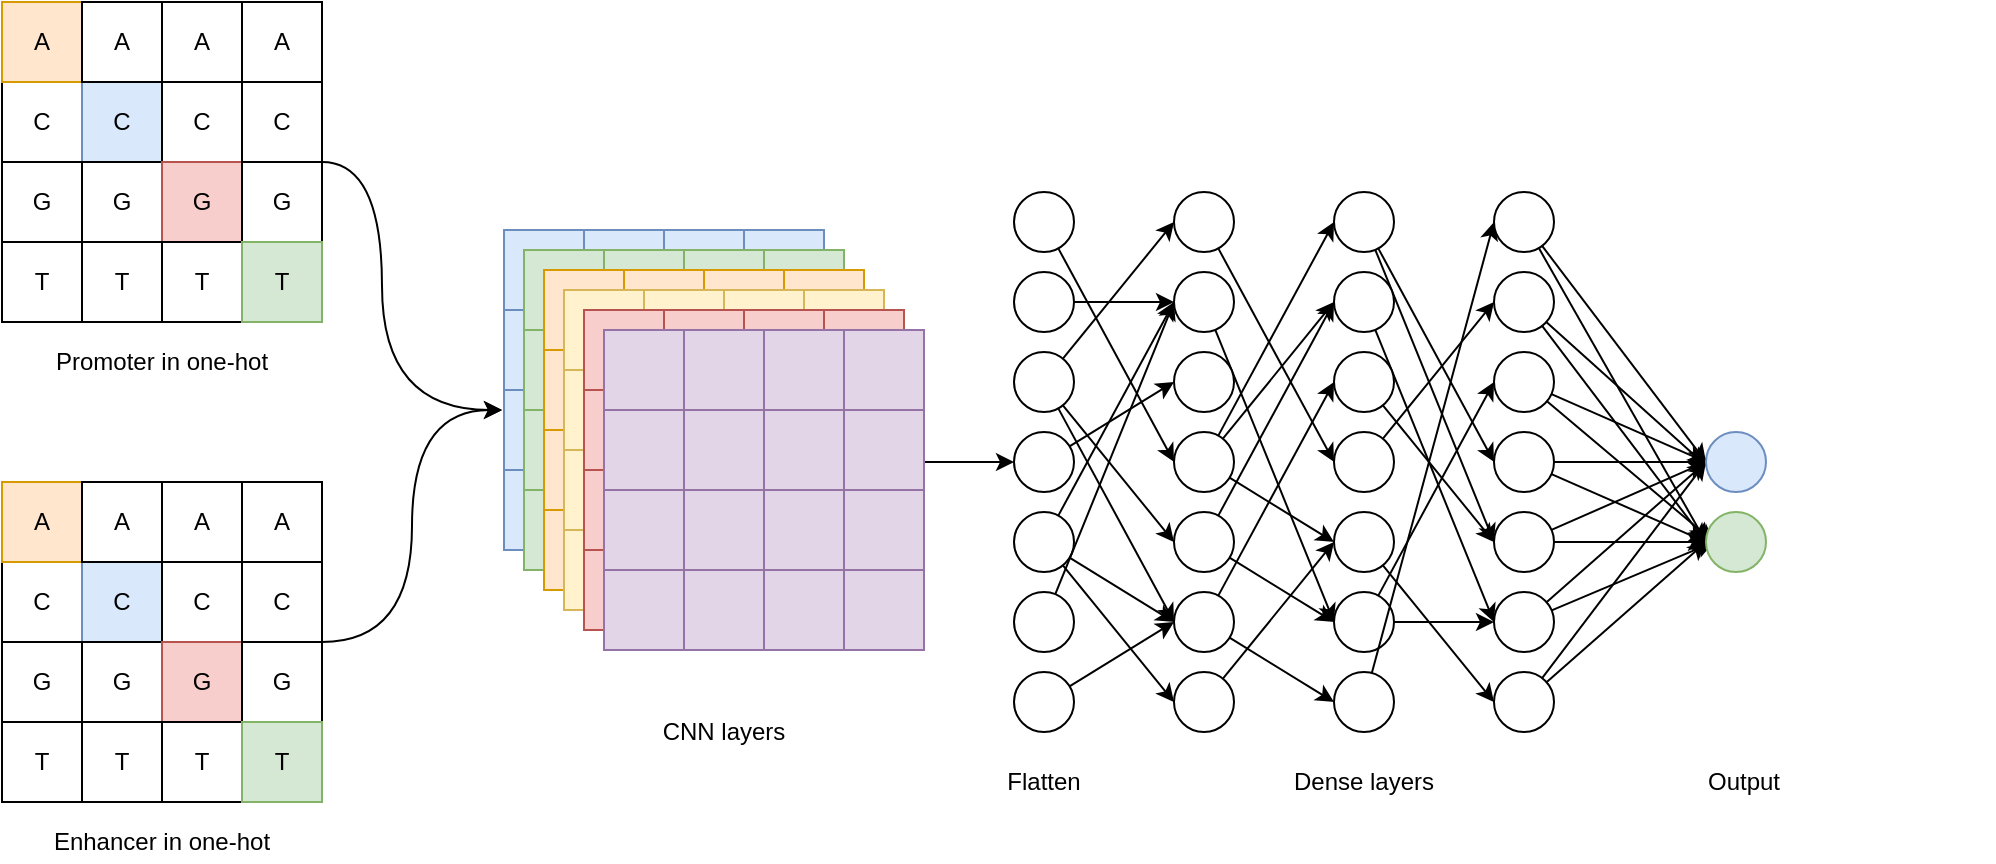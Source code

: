 <mxfile version="14.8.5" type="github">
  <diagram id="KxuiyelQ4g_LW83yEsCo" name="Page-1">
    <mxGraphModel dx="1673" dy="898" grid="1" gridSize="10" guides="1" tooltips="1" connect="1" arrows="1" fold="1" page="1" pageScale="1" pageWidth="4681" pageHeight="3300" math="0" shadow="0">
      <root>
        <mxCell id="0" />
        <mxCell id="1" parent="0" />
        <mxCell id="44AiBCDxBOzTBdy34bFM-1" value="" style="rounded=0;whiteSpace=wrap;html=1;" parent="1" vertex="1">
          <mxGeometry x="80" y="80" width="40" height="160" as="geometry" />
        </mxCell>
        <mxCell id="44AiBCDxBOzTBdy34bFM-2" value="" style="rounded=0;whiteSpace=wrap;html=1;" parent="1" vertex="1">
          <mxGeometry x="80" y="120" width="40" height="40" as="geometry" />
        </mxCell>
        <mxCell id="44AiBCDxBOzTBdy34bFM-3" value="" style="rounded=0;whiteSpace=wrap;html=1;" parent="1" vertex="1">
          <mxGeometry x="80" y="160" width="40" height="40" as="geometry" />
        </mxCell>
        <mxCell id="44AiBCDxBOzTBdy34bFM-4" value="" style="rounded=0;whiteSpace=wrap;html=1;" parent="1" vertex="1">
          <mxGeometry x="80" y="200" width="40" height="40" as="geometry" />
        </mxCell>
        <mxCell id="44AiBCDxBOzTBdy34bFM-5" value="" style="rounded=0;whiteSpace=wrap;html=1;fillColor=#ffe6cc;strokeColor=#d79b00;" parent="1" vertex="1">
          <mxGeometry x="80" y="80" width="40" height="40" as="geometry" />
        </mxCell>
        <mxCell id="44AiBCDxBOzTBdy34bFM-6" value="&lt;div&gt;A&lt;/div&gt;" style="text;html=1;strokeColor=none;fillColor=none;align=center;verticalAlign=middle;whiteSpace=wrap;rounded=0;" parent="1" vertex="1">
          <mxGeometry x="80" y="90" width="40" height="20" as="geometry" />
        </mxCell>
        <mxCell id="44AiBCDxBOzTBdy34bFM-7" value="C" style="text;html=1;strokeColor=none;fillColor=none;align=center;verticalAlign=middle;whiteSpace=wrap;rounded=0;" parent="1" vertex="1">
          <mxGeometry x="80" y="130" width="40" height="20" as="geometry" />
        </mxCell>
        <mxCell id="44AiBCDxBOzTBdy34bFM-8" value="G" style="text;html=1;strokeColor=none;fillColor=none;align=center;verticalAlign=middle;whiteSpace=wrap;rounded=0;" parent="1" vertex="1">
          <mxGeometry x="80" y="170" width="40" height="20" as="geometry" />
        </mxCell>
        <mxCell id="44AiBCDxBOzTBdy34bFM-9" value="T" style="text;html=1;strokeColor=none;fillColor=none;align=center;verticalAlign=middle;whiteSpace=wrap;rounded=0;" parent="1" vertex="1">
          <mxGeometry x="80" y="210" width="40" height="20" as="geometry" />
        </mxCell>
        <mxCell id="44AiBCDxBOzTBdy34bFM-11" value="" style="rounded=0;whiteSpace=wrap;html=1;" parent="1" vertex="1">
          <mxGeometry x="120" y="80" width="40" height="160" as="geometry" />
        </mxCell>
        <mxCell id="44AiBCDxBOzTBdy34bFM-12" value="" style="rounded=0;whiteSpace=wrap;html=1;fillColor=#dae8fc;strokeColor=#6c8ebf;" parent="1" vertex="1">
          <mxGeometry x="120" y="120" width="40" height="40" as="geometry" />
        </mxCell>
        <mxCell id="44AiBCDxBOzTBdy34bFM-13" value="" style="rounded=0;whiteSpace=wrap;html=1;" parent="1" vertex="1">
          <mxGeometry x="120" y="160" width="40" height="40" as="geometry" />
        </mxCell>
        <mxCell id="44AiBCDxBOzTBdy34bFM-14" value="" style="rounded=0;whiteSpace=wrap;html=1;" parent="1" vertex="1">
          <mxGeometry x="120" y="200" width="40" height="40" as="geometry" />
        </mxCell>
        <mxCell id="44AiBCDxBOzTBdy34bFM-15" value="" style="rounded=0;whiteSpace=wrap;html=1;" parent="1" vertex="1">
          <mxGeometry x="120" y="80" width="40" height="40" as="geometry" />
        </mxCell>
        <mxCell id="44AiBCDxBOzTBdy34bFM-16" value="&lt;div&gt;A&lt;/div&gt;" style="text;html=1;strokeColor=none;fillColor=none;align=center;verticalAlign=middle;whiteSpace=wrap;rounded=0;" parent="1" vertex="1">
          <mxGeometry x="120" y="90" width="40" height="20" as="geometry" />
        </mxCell>
        <mxCell id="44AiBCDxBOzTBdy34bFM-17" value="C" style="text;html=1;strokeColor=none;fillColor=none;align=center;verticalAlign=middle;whiteSpace=wrap;rounded=0;" parent="1" vertex="1">
          <mxGeometry x="120" y="130" width="40" height="20" as="geometry" />
        </mxCell>
        <mxCell id="44AiBCDxBOzTBdy34bFM-18" value="G" style="text;html=1;strokeColor=none;fillColor=none;align=center;verticalAlign=middle;whiteSpace=wrap;rounded=0;" parent="1" vertex="1">
          <mxGeometry x="120" y="170" width="40" height="20" as="geometry" />
        </mxCell>
        <mxCell id="44AiBCDxBOzTBdy34bFM-19" value="T" style="text;html=1;strokeColor=none;fillColor=none;align=center;verticalAlign=middle;whiteSpace=wrap;rounded=0;" parent="1" vertex="1">
          <mxGeometry x="120" y="210" width="40" height="20" as="geometry" />
        </mxCell>
        <mxCell id="44AiBCDxBOzTBdy34bFM-20" value="" style="rounded=0;whiteSpace=wrap;html=1;" parent="1" vertex="1">
          <mxGeometry x="120" y="80" width="40" height="160" as="geometry" />
        </mxCell>
        <mxCell id="44AiBCDxBOzTBdy34bFM-21" value="" style="rounded=0;whiteSpace=wrap;html=1;fillColor=#dae8fc;strokeColor=#6c8ebf;" parent="1" vertex="1">
          <mxGeometry x="120" y="120" width="40" height="40" as="geometry" />
        </mxCell>
        <mxCell id="44AiBCDxBOzTBdy34bFM-22" value="" style="rounded=0;whiteSpace=wrap;html=1;" parent="1" vertex="1">
          <mxGeometry x="120" y="160" width="40" height="40" as="geometry" />
        </mxCell>
        <mxCell id="44AiBCDxBOzTBdy34bFM-23" value="" style="rounded=0;whiteSpace=wrap;html=1;" parent="1" vertex="1">
          <mxGeometry x="120" y="200" width="40" height="40" as="geometry" />
        </mxCell>
        <mxCell id="44AiBCDxBOzTBdy34bFM-24" value="" style="rounded=0;whiteSpace=wrap;html=1;" parent="1" vertex="1">
          <mxGeometry x="120" y="80" width="40" height="40" as="geometry" />
        </mxCell>
        <mxCell id="44AiBCDxBOzTBdy34bFM-25" value="&lt;div&gt;A&lt;/div&gt;" style="text;html=1;strokeColor=none;fillColor=none;align=center;verticalAlign=middle;whiteSpace=wrap;rounded=0;" parent="1" vertex="1">
          <mxGeometry x="120" y="90" width="40" height="20" as="geometry" />
        </mxCell>
        <mxCell id="44AiBCDxBOzTBdy34bFM-26" value="C" style="text;html=1;strokeColor=none;fillColor=none;align=center;verticalAlign=middle;whiteSpace=wrap;rounded=0;" parent="1" vertex="1">
          <mxGeometry x="120" y="130" width="40" height="20" as="geometry" />
        </mxCell>
        <mxCell id="44AiBCDxBOzTBdy34bFM-27" value="G" style="text;html=1;strokeColor=none;fillColor=none;align=center;verticalAlign=middle;whiteSpace=wrap;rounded=0;" parent="1" vertex="1">
          <mxGeometry x="120" y="170" width="40" height="20" as="geometry" />
        </mxCell>
        <mxCell id="44AiBCDxBOzTBdy34bFM-28" value="T" style="text;html=1;strokeColor=none;fillColor=none;align=center;verticalAlign=middle;whiteSpace=wrap;rounded=0;" parent="1" vertex="1">
          <mxGeometry x="120" y="210" width="40" height="20" as="geometry" />
        </mxCell>
        <mxCell id="44AiBCDxBOzTBdy34bFM-29" value="" style="rounded=0;whiteSpace=wrap;html=1;" parent="1" vertex="1">
          <mxGeometry x="160" y="80" width="40" height="160" as="geometry" />
        </mxCell>
        <mxCell id="44AiBCDxBOzTBdy34bFM-30" value="" style="rounded=0;whiteSpace=wrap;html=1;fillColor=#dae8fc;strokeColor=#6c8ebf;" parent="1" vertex="1">
          <mxGeometry x="160" y="120" width="40" height="40" as="geometry" />
        </mxCell>
        <mxCell id="44AiBCDxBOzTBdy34bFM-31" value="" style="rounded=0;whiteSpace=wrap;html=1;" parent="1" vertex="1">
          <mxGeometry x="160" y="160" width="40" height="40" as="geometry" />
        </mxCell>
        <mxCell id="44AiBCDxBOzTBdy34bFM-32" value="" style="rounded=0;whiteSpace=wrap;html=1;" parent="1" vertex="1">
          <mxGeometry x="160" y="200" width="40" height="40" as="geometry" />
        </mxCell>
        <mxCell id="44AiBCDxBOzTBdy34bFM-33" value="" style="rounded=0;whiteSpace=wrap;html=1;" parent="1" vertex="1">
          <mxGeometry x="160" y="80" width="40" height="40" as="geometry" />
        </mxCell>
        <mxCell id="44AiBCDxBOzTBdy34bFM-34" value="&lt;div&gt;A&lt;/div&gt;" style="text;html=1;strokeColor=none;fillColor=none;align=center;verticalAlign=middle;whiteSpace=wrap;rounded=0;" parent="1" vertex="1">
          <mxGeometry x="160" y="90" width="40" height="20" as="geometry" />
        </mxCell>
        <mxCell id="44AiBCDxBOzTBdy34bFM-35" value="C" style="text;html=1;strokeColor=none;fillColor=none;align=center;verticalAlign=middle;whiteSpace=wrap;rounded=0;" parent="1" vertex="1">
          <mxGeometry x="160" y="130" width="40" height="20" as="geometry" />
        </mxCell>
        <mxCell id="44AiBCDxBOzTBdy34bFM-36" value="G" style="text;html=1;strokeColor=none;fillColor=none;align=center;verticalAlign=middle;whiteSpace=wrap;rounded=0;" parent="1" vertex="1">
          <mxGeometry x="160" y="170" width="40" height="20" as="geometry" />
        </mxCell>
        <mxCell id="44AiBCDxBOzTBdy34bFM-37" value="T" style="text;html=1;strokeColor=none;fillColor=none;align=center;verticalAlign=middle;whiteSpace=wrap;rounded=0;" parent="1" vertex="1">
          <mxGeometry x="160" y="210" width="40" height="20" as="geometry" />
        </mxCell>
        <mxCell id="44AiBCDxBOzTBdy34bFM-38" value="" style="rounded=0;whiteSpace=wrap;html=1;" parent="1" vertex="1">
          <mxGeometry x="160" y="80" width="40" height="160" as="geometry" />
        </mxCell>
        <mxCell id="44AiBCDxBOzTBdy34bFM-39" value="" style="rounded=0;whiteSpace=wrap;html=1;" parent="1" vertex="1">
          <mxGeometry x="160" y="120" width="40" height="40" as="geometry" />
        </mxCell>
        <mxCell id="44AiBCDxBOzTBdy34bFM-40" value="" style="rounded=0;whiteSpace=wrap;html=1;fillColor=#f8cecc;strokeColor=#b85450;" parent="1" vertex="1">
          <mxGeometry x="160" y="160" width="40" height="40" as="geometry" />
        </mxCell>
        <mxCell id="44AiBCDxBOzTBdy34bFM-41" value="" style="rounded=0;whiteSpace=wrap;html=1;" parent="1" vertex="1">
          <mxGeometry x="160" y="200" width="40" height="40" as="geometry" />
        </mxCell>
        <mxCell id="44AiBCDxBOzTBdy34bFM-42" value="" style="rounded=0;whiteSpace=wrap;html=1;" parent="1" vertex="1">
          <mxGeometry x="160" y="80" width="40" height="40" as="geometry" />
        </mxCell>
        <mxCell id="44AiBCDxBOzTBdy34bFM-43" value="&lt;div&gt;A&lt;/div&gt;" style="text;html=1;strokeColor=none;fillColor=none;align=center;verticalAlign=middle;whiteSpace=wrap;rounded=0;" parent="1" vertex="1">
          <mxGeometry x="160" y="90" width="40" height="20" as="geometry" />
        </mxCell>
        <mxCell id="44AiBCDxBOzTBdy34bFM-44" value="C" style="text;html=1;strokeColor=none;fillColor=none;align=center;verticalAlign=middle;whiteSpace=wrap;rounded=0;" parent="1" vertex="1">
          <mxGeometry x="160" y="130" width="40" height="20" as="geometry" />
        </mxCell>
        <mxCell id="44AiBCDxBOzTBdy34bFM-45" value="G" style="text;html=1;strokeColor=none;fillColor=none;align=center;verticalAlign=middle;whiteSpace=wrap;rounded=0;" parent="1" vertex="1">
          <mxGeometry x="160" y="170" width="40" height="20" as="geometry" />
        </mxCell>
        <mxCell id="44AiBCDxBOzTBdy34bFM-46" value="T" style="text;html=1;strokeColor=none;fillColor=none;align=center;verticalAlign=middle;whiteSpace=wrap;rounded=0;" parent="1" vertex="1">
          <mxGeometry x="160" y="210" width="40" height="20" as="geometry" />
        </mxCell>
        <mxCell id="44AiBCDxBOzTBdy34bFM-47" value="" style="rounded=0;whiteSpace=wrap;html=1;" parent="1" vertex="1">
          <mxGeometry x="200" y="80" width="40" height="160" as="geometry" />
        </mxCell>
        <mxCell id="44AiBCDxBOzTBdy34bFM-48" value="" style="rounded=0;whiteSpace=wrap;html=1;fillColor=#dae8fc;strokeColor=#6c8ebf;" parent="1" vertex="1">
          <mxGeometry x="200" y="120" width="40" height="40" as="geometry" />
        </mxCell>
        <mxCell id="44AiBCDxBOzTBdy34bFM-49" value="" style="rounded=0;whiteSpace=wrap;html=1;" parent="1" vertex="1">
          <mxGeometry x="200" y="160" width="40" height="40" as="geometry" />
        </mxCell>
        <mxCell id="44AiBCDxBOzTBdy34bFM-50" value="" style="rounded=0;whiteSpace=wrap;html=1;" parent="1" vertex="1">
          <mxGeometry x="200" y="200" width="40" height="40" as="geometry" />
        </mxCell>
        <mxCell id="44AiBCDxBOzTBdy34bFM-51" value="" style="rounded=0;whiteSpace=wrap;html=1;" parent="1" vertex="1">
          <mxGeometry x="200" y="80" width="40" height="40" as="geometry" />
        </mxCell>
        <mxCell id="44AiBCDxBOzTBdy34bFM-52" value="&lt;div&gt;A&lt;/div&gt;" style="text;html=1;strokeColor=none;fillColor=none;align=center;verticalAlign=middle;whiteSpace=wrap;rounded=0;" parent="1" vertex="1">
          <mxGeometry x="200" y="90" width="40" height="20" as="geometry" />
        </mxCell>
        <mxCell id="44AiBCDxBOzTBdy34bFM-53" value="C" style="text;html=1;strokeColor=none;fillColor=none;align=center;verticalAlign=middle;whiteSpace=wrap;rounded=0;" parent="1" vertex="1">
          <mxGeometry x="200" y="130" width="40" height="20" as="geometry" />
        </mxCell>
        <mxCell id="44AiBCDxBOzTBdy34bFM-54" value="G" style="text;html=1;strokeColor=none;fillColor=none;align=center;verticalAlign=middle;whiteSpace=wrap;rounded=0;" parent="1" vertex="1">
          <mxGeometry x="200" y="170" width="40" height="20" as="geometry" />
        </mxCell>
        <mxCell id="44AiBCDxBOzTBdy34bFM-55" value="T" style="text;html=1;strokeColor=none;fillColor=none;align=center;verticalAlign=middle;whiteSpace=wrap;rounded=0;" parent="1" vertex="1">
          <mxGeometry x="200" y="210" width="40" height="20" as="geometry" />
        </mxCell>
        <mxCell id="44AiBCDxBOzTBdy34bFM-56" value="" style="rounded=0;whiteSpace=wrap;html=1;" parent="1" vertex="1">
          <mxGeometry x="200" y="80" width="40" height="160" as="geometry" />
        </mxCell>
        <mxCell id="44AiBCDxBOzTBdy34bFM-57" value="" style="rounded=0;whiteSpace=wrap;html=1;" parent="1" vertex="1">
          <mxGeometry x="200" y="120" width="40" height="40" as="geometry" />
        </mxCell>
        <mxCell id="44AiBCDxBOzTBdy34bFM-58" value="" style="rounded=0;whiteSpace=wrap;html=1;" parent="1" vertex="1">
          <mxGeometry x="200" y="160" width="40" height="40" as="geometry" />
        </mxCell>
        <mxCell id="44AiBCDxBOzTBdy34bFM-59" value="" style="rounded=0;whiteSpace=wrap;html=1;fillColor=#d5e8d4;strokeColor=#82b366;" parent="1" vertex="1">
          <mxGeometry x="200" y="200" width="40" height="40" as="geometry" />
        </mxCell>
        <mxCell id="44AiBCDxBOzTBdy34bFM-60" value="" style="rounded=0;whiteSpace=wrap;html=1;" parent="1" vertex="1">
          <mxGeometry x="200" y="80" width="40" height="40" as="geometry" />
        </mxCell>
        <mxCell id="44AiBCDxBOzTBdy34bFM-61" value="&lt;div&gt;A&lt;/div&gt;" style="text;html=1;strokeColor=none;fillColor=none;align=center;verticalAlign=middle;whiteSpace=wrap;rounded=0;" parent="1" vertex="1">
          <mxGeometry x="200" y="90" width="40" height="20" as="geometry" />
        </mxCell>
        <mxCell id="sUNE9Ao9WOD159sY9nD--51" style="edgeStyle=orthogonalEdgeStyle;curved=1;rounded=0;orthogonalLoop=1;jettySize=auto;html=1;entryX=0;entryY=0;entryDx=0;entryDy=0;exitX=1;exitY=0;exitDx=0;exitDy=0;" parent="1" source="44AiBCDxBOzTBdy34bFM-58" edge="1">
          <mxGeometry relative="1" as="geometry">
            <Array as="points">
              <mxPoint x="270" y="160" />
              <mxPoint x="270" y="284" />
            </Array>
            <mxPoint x="330" y="284" as="targetPoint" />
          </mxGeometry>
        </mxCell>
        <mxCell id="44AiBCDxBOzTBdy34bFM-62" value="C" style="text;html=1;align=center;verticalAlign=middle;whiteSpace=wrap;rounded=0;" parent="1" vertex="1">
          <mxGeometry x="200" y="130" width="40" height="20" as="geometry" />
        </mxCell>
        <mxCell id="44AiBCDxBOzTBdy34bFM-63" value="G" style="text;html=1;strokeColor=none;fillColor=none;align=center;verticalAlign=middle;whiteSpace=wrap;rounded=0;" parent="1" vertex="1">
          <mxGeometry x="200" y="170" width="40" height="20" as="geometry" />
        </mxCell>
        <mxCell id="44AiBCDxBOzTBdy34bFM-64" value="T" style="text;html=1;strokeColor=none;fillColor=none;align=center;verticalAlign=middle;whiteSpace=wrap;rounded=0;" parent="1" vertex="1">
          <mxGeometry x="200" y="210" width="40" height="20" as="geometry" />
        </mxCell>
        <mxCell id="44AiBCDxBOzTBdy34bFM-65" value="&lt;div&gt;Promoter in one-hot&lt;/div&gt;" style="text;html=1;strokeColor=none;fillColor=none;align=center;verticalAlign=middle;whiteSpace=wrap;rounded=0;" parent="1" vertex="1">
          <mxGeometry x="80" y="250" width="160" height="20" as="geometry" />
        </mxCell>
        <mxCell id="44AiBCDxBOzTBdy34bFM-66" value="" style="rounded=0;whiteSpace=wrap;html=1;" parent="1" vertex="1">
          <mxGeometry x="80" y="320" width="40" height="160" as="geometry" />
        </mxCell>
        <mxCell id="44AiBCDxBOzTBdy34bFM-67" value="" style="rounded=0;whiteSpace=wrap;html=1;" parent="1" vertex="1">
          <mxGeometry x="80" y="360" width="40" height="40" as="geometry" />
        </mxCell>
        <mxCell id="44AiBCDxBOzTBdy34bFM-68" value="" style="rounded=0;whiteSpace=wrap;html=1;" parent="1" vertex="1">
          <mxGeometry x="80" y="400" width="40" height="40" as="geometry" />
        </mxCell>
        <mxCell id="44AiBCDxBOzTBdy34bFM-69" value="" style="rounded=0;whiteSpace=wrap;html=1;" parent="1" vertex="1">
          <mxGeometry x="80" y="440" width="40" height="40" as="geometry" />
        </mxCell>
        <mxCell id="44AiBCDxBOzTBdy34bFM-70" value="" style="rounded=0;whiteSpace=wrap;html=1;fillColor=#ffe6cc;strokeColor=#d79b00;" parent="1" vertex="1">
          <mxGeometry x="80" y="320" width="40" height="40" as="geometry" />
        </mxCell>
        <mxCell id="44AiBCDxBOzTBdy34bFM-71" value="&lt;div&gt;A&lt;/div&gt;" style="text;html=1;strokeColor=none;fillColor=none;align=center;verticalAlign=middle;whiteSpace=wrap;rounded=0;" parent="1" vertex="1">
          <mxGeometry x="80" y="330" width="40" height="20" as="geometry" />
        </mxCell>
        <mxCell id="44AiBCDxBOzTBdy34bFM-72" value="C" style="text;html=1;strokeColor=none;fillColor=none;align=center;verticalAlign=middle;whiteSpace=wrap;rounded=0;" parent="1" vertex="1">
          <mxGeometry x="80" y="370" width="40" height="20" as="geometry" />
        </mxCell>
        <mxCell id="44AiBCDxBOzTBdy34bFM-73" value="G" style="text;html=1;strokeColor=none;fillColor=none;align=center;verticalAlign=middle;whiteSpace=wrap;rounded=0;" parent="1" vertex="1">
          <mxGeometry x="80" y="410" width="40" height="20" as="geometry" />
        </mxCell>
        <mxCell id="44AiBCDxBOzTBdy34bFM-74" value="T" style="text;html=1;strokeColor=none;fillColor=none;align=center;verticalAlign=middle;whiteSpace=wrap;rounded=0;" parent="1" vertex="1">
          <mxGeometry x="80" y="450" width="40" height="20" as="geometry" />
        </mxCell>
        <mxCell id="44AiBCDxBOzTBdy34bFM-75" value="" style="rounded=0;whiteSpace=wrap;html=1;" parent="1" vertex="1">
          <mxGeometry x="120" y="320" width="40" height="160" as="geometry" />
        </mxCell>
        <mxCell id="44AiBCDxBOzTBdy34bFM-76" value="" style="rounded=0;whiteSpace=wrap;html=1;fillColor=#dae8fc;strokeColor=#6c8ebf;" parent="1" vertex="1">
          <mxGeometry x="120" y="360" width="40" height="40" as="geometry" />
        </mxCell>
        <mxCell id="44AiBCDxBOzTBdy34bFM-77" value="" style="rounded=0;whiteSpace=wrap;html=1;" parent="1" vertex="1">
          <mxGeometry x="120" y="400" width="40" height="40" as="geometry" />
        </mxCell>
        <mxCell id="44AiBCDxBOzTBdy34bFM-78" value="" style="rounded=0;whiteSpace=wrap;html=1;" parent="1" vertex="1">
          <mxGeometry x="120" y="440" width="40" height="40" as="geometry" />
        </mxCell>
        <mxCell id="44AiBCDxBOzTBdy34bFM-79" value="" style="rounded=0;whiteSpace=wrap;html=1;" parent="1" vertex="1">
          <mxGeometry x="120" y="320" width="40" height="40" as="geometry" />
        </mxCell>
        <mxCell id="44AiBCDxBOzTBdy34bFM-80" value="&lt;div&gt;A&lt;/div&gt;" style="text;html=1;strokeColor=none;fillColor=none;align=center;verticalAlign=middle;whiteSpace=wrap;rounded=0;" parent="1" vertex="1">
          <mxGeometry x="120" y="330" width="40" height="20" as="geometry" />
        </mxCell>
        <mxCell id="44AiBCDxBOzTBdy34bFM-81" value="C" style="text;html=1;strokeColor=none;fillColor=none;align=center;verticalAlign=middle;whiteSpace=wrap;rounded=0;" parent="1" vertex="1">
          <mxGeometry x="120" y="370" width="40" height="20" as="geometry" />
        </mxCell>
        <mxCell id="44AiBCDxBOzTBdy34bFM-82" value="G" style="text;html=1;strokeColor=none;fillColor=none;align=center;verticalAlign=middle;whiteSpace=wrap;rounded=0;" parent="1" vertex="1">
          <mxGeometry x="120" y="410" width="40" height="20" as="geometry" />
        </mxCell>
        <mxCell id="44AiBCDxBOzTBdy34bFM-83" value="T" style="text;html=1;strokeColor=none;fillColor=none;align=center;verticalAlign=middle;whiteSpace=wrap;rounded=0;" parent="1" vertex="1">
          <mxGeometry x="120" y="450" width="40" height="20" as="geometry" />
        </mxCell>
        <mxCell id="44AiBCDxBOzTBdy34bFM-84" value="" style="rounded=0;whiteSpace=wrap;html=1;" parent="1" vertex="1">
          <mxGeometry x="120" y="320" width="40" height="160" as="geometry" />
        </mxCell>
        <mxCell id="44AiBCDxBOzTBdy34bFM-85" value="" style="rounded=0;whiteSpace=wrap;html=1;fillColor=#dae8fc;strokeColor=#6c8ebf;" parent="1" vertex="1">
          <mxGeometry x="120" y="360" width="40" height="40" as="geometry" />
        </mxCell>
        <mxCell id="44AiBCDxBOzTBdy34bFM-86" value="" style="rounded=0;whiteSpace=wrap;html=1;" parent="1" vertex="1">
          <mxGeometry x="120" y="400" width="40" height="40" as="geometry" />
        </mxCell>
        <mxCell id="44AiBCDxBOzTBdy34bFM-87" value="" style="rounded=0;whiteSpace=wrap;html=1;" parent="1" vertex="1">
          <mxGeometry x="120" y="440" width="40" height="40" as="geometry" />
        </mxCell>
        <mxCell id="44AiBCDxBOzTBdy34bFM-88" value="" style="rounded=0;whiteSpace=wrap;html=1;" parent="1" vertex="1">
          <mxGeometry x="120" y="320" width="40" height="40" as="geometry" />
        </mxCell>
        <mxCell id="44AiBCDxBOzTBdy34bFM-89" value="&lt;div&gt;A&lt;/div&gt;" style="text;html=1;strokeColor=none;fillColor=none;align=center;verticalAlign=middle;whiteSpace=wrap;rounded=0;" parent="1" vertex="1">
          <mxGeometry x="120" y="330" width="40" height="20" as="geometry" />
        </mxCell>
        <mxCell id="44AiBCDxBOzTBdy34bFM-90" value="C" style="text;html=1;strokeColor=none;fillColor=none;align=center;verticalAlign=middle;whiteSpace=wrap;rounded=0;" parent="1" vertex="1">
          <mxGeometry x="120" y="370" width="40" height="20" as="geometry" />
        </mxCell>
        <mxCell id="44AiBCDxBOzTBdy34bFM-91" value="G" style="text;html=1;strokeColor=none;fillColor=none;align=center;verticalAlign=middle;whiteSpace=wrap;rounded=0;" parent="1" vertex="1">
          <mxGeometry x="120" y="410" width="40" height="20" as="geometry" />
        </mxCell>
        <mxCell id="44AiBCDxBOzTBdy34bFM-92" value="T" style="text;html=1;strokeColor=none;fillColor=none;align=center;verticalAlign=middle;whiteSpace=wrap;rounded=0;" parent="1" vertex="1">
          <mxGeometry x="120" y="450" width="40" height="20" as="geometry" />
        </mxCell>
        <mxCell id="44AiBCDxBOzTBdy34bFM-93" value="" style="rounded=0;whiteSpace=wrap;html=1;" parent="1" vertex="1">
          <mxGeometry x="160" y="320" width="40" height="160" as="geometry" />
        </mxCell>
        <mxCell id="44AiBCDxBOzTBdy34bFM-94" value="" style="rounded=0;whiteSpace=wrap;html=1;fillColor=#dae8fc;strokeColor=#6c8ebf;" parent="1" vertex="1">
          <mxGeometry x="160" y="360" width="40" height="40" as="geometry" />
        </mxCell>
        <mxCell id="44AiBCDxBOzTBdy34bFM-95" value="" style="rounded=0;whiteSpace=wrap;html=1;" parent="1" vertex="1">
          <mxGeometry x="160" y="400" width="40" height="40" as="geometry" />
        </mxCell>
        <mxCell id="44AiBCDxBOzTBdy34bFM-96" value="" style="rounded=0;whiteSpace=wrap;html=1;" parent="1" vertex="1">
          <mxGeometry x="160" y="440" width="40" height="40" as="geometry" />
        </mxCell>
        <mxCell id="44AiBCDxBOzTBdy34bFM-97" value="" style="rounded=0;whiteSpace=wrap;html=1;" parent="1" vertex="1">
          <mxGeometry x="160" y="320" width="40" height="40" as="geometry" />
        </mxCell>
        <mxCell id="44AiBCDxBOzTBdy34bFM-98" value="&lt;div&gt;A&lt;/div&gt;" style="text;html=1;strokeColor=none;fillColor=none;align=center;verticalAlign=middle;whiteSpace=wrap;rounded=0;" parent="1" vertex="1">
          <mxGeometry x="160" y="330" width="40" height="20" as="geometry" />
        </mxCell>
        <mxCell id="44AiBCDxBOzTBdy34bFM-99" value="C" style="text;html=1;strokeColor=none;fillColor=none;align=center;verticalAlign=middle;whiteSpace=wrap;rounded=0;" parent="1" vertex="1">
          <mxGeometry x="160" y="370" width="40" height="20" as="geometry" />
        </mxCell>
        <mxCell id="44AiBCDxBOzTBdy34bFM-100" value="G" style="text;html=1;strokeColor=none;fillColor=none;align=center;verticalAlign=middle;whiteSpace=wrap;rounded=0;" parent="1" vertex="1">
          <mxGeometry x="160" y="410" width="40" height="20" as="geometry" />
        </mxCell>
        <mxCell id="44AiBCDxBOzTBdy34bFM-101" value="T" style="text;html=1;strokeColor=none;fillColor=none;align=center;verticalAlign=middle;whiteSpace=wrap;rounded=0;" parent="1" vertex="1">
          <mxGeometry x="160" y="450" width="40" height="20" as="geometry" />
        </mxCell>
        <mxCell id="44AiBCDxBOzTBdy34bFM-102" value="" style="rounded=0;whiteSpace=wrap;html=1;" parent="1" vertex="1">
          <mxGeometry x="160" y="320" width="40" height="160" as="geometry" />
        </mxCell>
        <mxCell id="44AiBCDxBOzTBdy34bFM-103" value="" style="rounded=0;whiteSpace=wrap;html=1;" parent="1" vertex="1">
          <mxGeometry x="160" y="360" width="40" height="40" as="geometry" />
        </mxCell>
        <mxCell id="44AiBCDxBOzTBdy34bFM-104" value="" style="rounded=0;whiteSpace=wrap;html=1;fillColor=#f8cecc;strokeColor=#b85450;" parent="1" vertex="1">
          <mxGeometry x="160" y="400" width="40" height="40" as="geometry" />
        </mxCell>
        <mxCell id="44AiBCDxBOzTBdy34bFM-105" value="" style="rounded=0;whiteSpace=wrap;html=1;" parent="1" vertex="1">
          <mxGeometry x="160" y="440" width="40" height="40" as="geometry" />
        </mxCell>
        <mxCell id="44AiBCDxBOzTBdy34bFM-106" value="" style="rounded=0;whiteSpace=wrap;html=1;" parent="1" vertex="1">
          <mxGeometry x="160" y="320" width="40" height="40" as="geometry" />
        </mxCell>
        <mxCell id="44AiBCDxBOzTBdy34bFM-107" value="&lt;div&gt;A&lt;/div&gt;" style="text;html=1;strokeColor=none;fillColor=none;align=center;verticalAlign=middle;whiteSpace=wrap;rounded=0;" parent="1" vertex="1">
          <mxGeometry x="160" y="330" width="40" height="20" as="geometry" />
        </mxCell>
        <mxCell id="44AiBCDxBOzTBdy34bFM-108" value="C" style="text;html=1;strokeColor=none;fillColor=none;align=center;verticalAlign=middle;whiteSpace=wrap;rounded=0;" parent="1" vertex="1">
          <mxGeometry x="160" y="370" width="40" height="20" as="geometry" />
        </mxCell>
        <mxCell id="44AiBCDxBOzTBdy34bFM-109" value="G" style="text;html=1;strokeColor=none;fillColor=none;align=center;verticalAlign=middle;whiteSpace=wrap;rounded=0;" parent="1" vertex="1">
          <mxGeometry x="160" y="410" width="40" height="20" as="geometry" />
        </mxCell>
        <mxCell id="44AiBCDxBOzTBdy34bFM-110" value="T" style="text;html=1;strokeColor=none;fillColor=none;align=center;verticalAlign=middle;whiteSpace=wrap;rounded=0;" parent="1" vertex="1">
          <mxGeometry x="160" y="450" width="40" height="20" as="geometry" />
        </mxCell>
        <mxCell id="44AiBCDxBOzTBdy34bFM-111" value="" style="rounded=0;whiteSpace=wrap;html=1;" parent="1" vertex="1">
          <mxGeometry x="200" y="320" width="40" height="160" as="geometry" />
        </mxCell>
        <mxCell id="44AiBCDxBOzTBdy34bFM-112" value="" style="rounded=0;whiteSpace=wrap;html=1;fillColor=#dae8fc;strokeColor=#6c8ebf;" parent="1" vertex="1">
          <mxGeometry x="200" y="360" width="40" height="40" as="geometry" />
        </mxCell>
        <mxCell id="44AiBCDxBOzTBdy34bFM-113" value="" style="rounded=0;whiteSpace=wrap;html=1;" parent="1" vertex="1">
          <mxGeometry x="200" y="400" width="40" height="40" as="geometry" />
        </mxCell>
        <mxCell id="44AiBCDxBOzTBdy34bFM-114" value="" style="rounded=0;whiteSpace=wrap;html=1;" parent="1" vertex="1">
          <mxGeometry x="200" y="440" width="40" height="40" as="geometry" />
        </mxCell>
        <mxCell id="44AiBCDxBOzTBdy34bFM-115" value="" style="rounded=0;whiteSpace=wrap;html=1;" parent="1" vertex="1">
          <mxGeometry x="200" y="320" width="40" height="40" as="geometry" />
        </mxCell>
        <mxCell id="44AiBCDxBOzTBdy34bFM-116" value="&lt;div&gt;A&lt;/div&gt;" style="text;html=1;strokeColor=none;fillColor=none;align=center;verticalAlign=middle;whiteSpace=wrap;rounded=0;" parent="1" vertex="1">
          <mxGeometry x="200" y="330" width="40" height="20" as="geometry" />
        </mxCell>
        <mxCell id="44AiBCDxBOzTBdy34bFM-117" value="C" style="text;html=1;strokeColor=none;fillColor=none;align=center;verticalAlign=middle;whiteSpace=wrap;rounded=0;" parent="1" vertex="1">
          <mxGeometry x="200" y="370" width="40" height="20" as="geometry" />
        </mxCell>
        <mxCell id="44AiBCDxBOzTBdy34bFM-118" value="G" style="text;html=1;strokeColor=none;fillColor=none;align=center;verticalAlign=middle;whiteSpace=wrap;rounded=0;" parent="1" vertex="1">
          <mxGeometry x="200" y="410" width="40" height="20" as="geometry" />
        </mxCell>
        <mxCell id="44AiBCDxBOzTBdy34bFM-119" value="T" style="text;html=1;strokeColor=none;fillColor=none;align=center;verticalAlign=middle;whiteSpace=wrap;rounded=0;" parent="1" vertex="1">
          <mxGeometry x="200" y="450" width="40" height="20" as="geometry" />
        </mxCell>
        <mxCell id="44AiBCDxBOzTBdy34bFM-120" value="" style="rounded=0;whiteSpace=wrap;html=1;" parent="1" vertex="1">
          <mxGeometry x="200" y="320" width="40" height="160" as="geometry" />
        </mxCell>
        <mxCell id="44AiBCDxBOzTBdy34bFM-121" value="" style="rounded=0;whiteSpace=wrap;html=1;" parent="1" vertex="1">
          <mxGeometry x="200" y="360" width="40" height="40" as="geometry" />
        </mxCell>
        <mxCell id="44AiBCDxBOzTBdy34bFM-122" value="" style="rounded=0;whiteSpace=wrap;html=1;" parent="1" vertex="1">
          <mxGeometry x="200" y="400" width="40" height="40" as="geometry" />
        </mxCell>
        <mxCell id="44AiBCDxBOzTBdy34bFM-123" value="" style="rounded=0;whiteSpace=wrap;html=1;fillColor=#d5e8d4;strokeColor=#82b366;" parent="1" vertex="1">
          <mxGeometry x="200" y="440" width="40" height="40" as="geometry" />
        </mxCell>
        <mxCell id="44AiBCDxBOzTBdy34bFM-124" value="" style="rounded=0;whiteSpace=wrap;html=1;" parent="1" vertex="1">
          <mxGeometry x="200" y="320" width="40" height="40" as="geometry" />
        </mxCell>
        <mxCell id="44AiBCDxBOzTBdy34bFM-125" value="&lt;div&gt;A&lt;/div&gt;" style="text;html=1;strokeColor=none;fillColor=none;align=center;verticalAlign=middle;whiteSpace=wrap;rounded=0;" parent="1" vertex="1">
          <mxGeometry x="200" y="330" width="40" height="20" as="geometry" />
        </mxCell>
        <mxCell id="sUNE9Ao9WOD159sY9nD--52" style="edgeStyle=orthogonalEdgeStyle;curved=1;rounded=0;orthogonalLoop=1;jettySize=auto;html=1;entryX=0;entryY=0;entryDx=0;entryDy=0;exitX=1;exitY=0;exitDx=0;exitDy=0;" parent="1" source="44AiBCDxBOzTBdy34bFM-122" edge="1">
          <mxGeometry relative="1" as="geometry">
            <Array as="points">
              <mxPoint x="285" y="400" />
              <mxPoint x="285" y="284" />
            </Array>
            <mxPoint x="330" y="284" as="targetPoint" />
          </mxGeometry>
        </mxCell>
        <mxCell id="44AiBCDxBOzTBdy34bFM-126" value="C" style="text;html=1;align=center;verticalAlign=middle;whiteSpace=wrap;rounded=0;" parent="1" vertex="1">
          <mxGeometry x="200" y="370" width="40" height="20" as="geometry" />
        </mxCell>
        <mxCell id="44AiBCDxBOzTBdy34bFM-127" value="G" style="text;html=1;strokeColor=none;fillColor=none;align=center;verticalAlign=middle;whiteSpace=wrap;rounded=0;" parent="1" vertex="1">
          <mxGeometry x="200" y="410" width="40" height="20" as="geometry" />
        </mxCell>
        <mxCell id="44AiBCDxBOzTBdy34bFM-128" value="T" style="text;html=1;strokeColor=none;fillColor=none;align=center;verticalAlign=middle;whiteSpace=wrap;rounded=0;" parent="1" vertex="1">
          <mxGeometry x="200" y="450" width="40" height="20" as="geometry" />
        </mxCell>
        <mxCell id="44AiBCDxBOzTBdy34bFM-129" value="&lt;div&gt;Enhancer in one-hot&lt;/div&gt;" style="text;html=1;strokeColor=none;fillColor=none;align=center;verticalAlign=middle;whiteSpace=wrap;rounded=0;" parent="1" vertex="1">
          <mxGeometry x="80" y="490" width="160" height="20" as="geometry" />
        </mxCell>
        <mxCell id="cqIsUIiBQY2y6wm-BXva-1" value="" style="rounded=0;whiteSpace=wrap;html=1;fillColor=#dae8fc;strokeColor=#6c8ebf;" vertex="1" parent="1">
          <mxGeometry x="331" y="194" width="40" height="40" as="geometry" />
        </mxCell>
        <mxCell id="cqIsUIiBQY2y6wm-BXva-2" value="" style="rounded=0;whiteSpace=wrap;html=1;fillColor=#dae8fc;strokeColor=#6c8ebf;" vertex="1" parent="1">
          <mxGeometry x="371" y="194" width="40" height="40" as="geometry" />
        </mxCell>
        <mxCell id="cqIsUIiBQY2y6wm-BXva-3" value="" style="rounded=0;whiteSpace=wrap;html=1;fillColor=#dae8fc;strokeColor=#6c8ebf;" vertex="1" parent="1">
          <mxGeometry x="411" y="194" width="40" height="40" as="geometry" />
        </mxCell>
        <mxCell id="cqIsUIiBQY2y6wm-BXva-4" value="" style="rounded=0;whiteSpace=wrap;html=1;fillColor=#dae8fc;strokeColor=#6c8ebf;" vertex="1" parent="1">
          <mxGeometry x="451" y="194" width="40" height="40" as="geometry" />
        </mxCell>
        <mxCell id="cqIsUIiBQY2y6wm-BXva-5" value="" style="rounded=0;whiteSpace=wrap;html=1;fillColor=#dae8fc;strokeColor=#6c8ebf;" vertex="1" parent="1">
          <mxGeometry x="331" y="234" width="40" height="40" as="geometry" />
        </mxCell>
        <mxCell id="cqIsUIiBQY2y6wm-BXva-6" value="" style="rounded=0;whiteSpace=wrap;html=1;fillColor=#dae8fc;strokeColor=#6c8ebf;" vertex="1" parent="1">
          <mxGeometry x="371" y="234" width="40" height="40" as="geometry" />
        </mxCell>
        <mxCell id="cqIsUIiBQY2y6wm-BXva-7" value="" style="rounded=0;whiteSpace=wrap;html=1;fillColor=#dae8fc;strokeColor=#6c8ebf;" vertex="1" parent="1">
          <mxGeometry x="411" y="234" width="40" height="40" as="geometry" />
        </mxCell>
        <mxCell id="cqIsUIiBQY2y6wm-BXva-8" value="" style="rounded=0;whiteSpace=wrap;html=1;fillColor=#dae8fc;strokeColor=#6c8ebf;" vertex="1" parent="1">
          <mxGeometry x="451" y="234" width="40" height="40" as="geometry" />
        </mxCell>
        <mxCell id="cqIsUIiBQY2y6wm-BXva-9" value="" style="rounded=0;whiteSpace=wrap;html=1;fillColor=#dae8fc;strokeColor=#6c8ebf;" vertex="1" parent="1">
          <mxGeometry x="491" y="234" width="40" height="40" as="geometry" />
        </mxCell>
        <mxCell id="cqIsUIiBQY2y6wm-BXva-10" value="" style="rounded=0;whiteSpace=wrap;html=1;fillColor=#dae8fc;strokeColor=#6c8ebf;" vertex="1" parent="1">
          <mxGeometry x="331" y="274" width="40" height="40" as="geometry" />
        </mxCell>
        <mxCell id="cqIsUIiBQY2y6wm-BXva-11" value="" style="rounded=0;whiteSpace=wrap;html=1;fillColor=#dae8fc;strokeColor=#6c8ebf;" vertex="1" parent="1">
          <mxGeometry x="371" y="274" width="40" height="40" as="geometry" />
        </mxCell>
        <mxCell id="cqIsUIiBQY2y6wm-BXva-12" value="" style="rounded=0;whiteSpace=wrap;html=1;fillColor=#dae8fc;strokeColor=#6c8ebf;" vertex="1" parent="1">
          <mxGeometry x="411" y="274" width="40" height="40" as="geometry" />
        </mxCell>
        <mxCell id="cqIsUIiBQY2y6wm-BXva-13" value="" style="rounded=0;whiteSpace=wrap;html=1;fillColor=#dae8fc;strokeColor=#6c8ebf;" vertex="1" parent="1">
          <mxGeometry x="451" y="274" width="40" height="40" as="geometry" />
        </mxCell>
        <mxCell id="cqIsUIiBQY2y6wm-BXva-14" value="" style="rounded=0;whiteSpace=wrap;html=1;fillColor=#dae8fc;strokeColor=#6c8ebf;" vertex="1" parent="1">
          <mxGeometry x="491" y="274" width="40" height="40" as="geometry" />
        </mxCell>
        <mxCell id="cqIsUIiBQY2y6wm-BXva-15" value="" style="rounded=0;whiteSpace=wrap;html=1;fillColor=#dae8fc;strokeColor=#6c8ebf;" vertex="1" parent="1">
          <mxGeometry x="331" y="314" width="40" height="40" as="geometry" />
        </mxCell>
        <mxCell id="cqIsUIiBQY2y6wm-BXva-16" value="" style="rounded=0;whiteSpace=wrap;html=1;fillColor=#dae8fc;strokeColor=#6c8ebf;" vertex="1" parent="1">
          <mxGeometry x="371" y="314" width="40" height="40" as="geometry" />
        </mxCell>
        <mxCell id="cqIsUIiBQY2y6wm-BXva-17" value="" style="rounded=0;whiteSpace=wrap;html=1;fillColor=#dae8fc;strokeColor=#6c8ebf;" vertex="1" parent="1">
          <mxGeometry x="411" y="314" width="40" height="40" as="geometry" />
        </mxCell>
        <mxCell id="cqIsUIiBQY2y6wm-BXva-18" value="" style="rounded=0;whiteSpace=wrap;html=1;fillColor=#dae8fc;strokeColor=#6c8ebf;" vertex="1" parent="1">
          <mxGeometry x="451" y="314" width="40" height="40" as="geometry" />
        </mxCell>
        <mxCell id="cqIsUIiBQY2y6wm-BXva-19" value="" style="rounded=0;whiteSpace=wrap;html=1;fillColor=#dae8fc;strokeColor=#6c8ebf;" vertex="1" parent="1">
          <mxGeometry x="491" y="314" width="40" height="40" as="geometry" />
        </mxCell>
        <mxCell id="cqIsUIiBQY2y6wm-BXva-20" value="" style="rounded=0;whiteSpace=wrap;html=1;fillColor=#d5e8d4;strokeColor=#82b366;" vertex="1" parent="1">
          <mxGeometry x="341" y="204" width="40" height="40" as="geometry" />
        </mxCell>
        <mxCell id="cqIsUIiBQY2y6wm-BXva-21" value="" style="rounded=0;whiteSpace=wrap;html=1;fillColor=#d5e8d4;strokeColor=#82b366;" vertex="1" parent="1">
          <mxGeometry x="381" y="204" width="40" height="40" as="geometry" />
        </mxCell>
        <mxCell id="cqIsUIiBQY2y6wm-BXva-22" value="" style="rounded=0;whiteSpace=wrap;html=1;fillColor=#d5e8d4;strokeColor=#82b366;" vertex="1" parent="1">
          <mxGeometry x="421" y="204" width="40" height="40" as="geometry" />
        </mxCell>
        <mxCell id="cqIsUIiBQY2y6wm-BXva-23" value="" style="rounded=0;whiteSpace=wrap;html=1;fillColor=#d5e8d4;strokeColor=#82b366;" vertex="1" parent="1">
          <mxGeometry x="461" y="204" width="40" height="40" as="geometry" />
        </mxCell>
        <mxCell id="cqIsUIiBQY2y6wm-BXva-24" value="" style="rounded=0;whiteSpace=wrap;html=1;fillColor=#d5e8d4;strokeColor=#82b366;" vertex="1" parent="1">
          <mxGeometry x="341" y="244" width="40" height="40" as="geometry" />
        </mxCell>
        <mxCell id="cqIsUIiBQY2y6wm-BXva-25" value="" style="rounded=0;whiteSpace=wrap;html=1;fillColor=#d5e8d4;strokeColor=#82b366;" vertex="1" parent="1">
          <mxGeometry x="381" y="244" width="40" height="40" as="geometry" />
        </mxCell>
        <mxCell id="cqIsUIiBQY2y6wm-BXva-26" value="" style="rounded=0;whiteSpace=wrap;html=1;fillColor=#d5e8d4;strokeColor=#82b366;" vertex="1" parent="1">
          <mxGeometry x="421" y="244" width="40" height="40" as="geometry" />
        </mxCell>
        <mxCell id="cqIsUIiBQY2y6wm-BXva-27" value="" style="rounded=0;whiteSpace=wrap;html=1;fillColor=#d5e8d4;strokeColor=#82b366;" vertex="1" parent="1">
          <mxGeometry x="461" y="244" width="40" height="40" as="geometry" />
        </mxCell>
        <mxCell id="cqIsUIiBQY2y6wm-BXva-28" value="" style="rounded=0;whiteSpace=wrap;html=1;fillColor=#d5e8d4;strokeColor=#82b366;" vertex="1" parent="1">
          <mxGeometry x="501" y="244" width="40" height="40" as="geometry" />
        </mxCell>
        <mxCell id="cqIsUIiBQY2y6wm-BXva-29" value="" style="rounded=0;whiteSpace=wrap;html=1;fillColor=#d5e8d4;strokeColor=#82b366;" vertex="1" parent="1">
          <mxGeometry x="341" y="284" width="40" height="40" as="geometry" />
        </mxCell>
        <mxCell id="cqIsUIiBQY2y6wm-BXva-30" value="" style="rounded=0;whiteSpace=wrap;html=1;fillColor=#d5e8d4;strokeColor=#82b366;" vertex="1" parent="1">
          <mxGeometry x="381" y="284" width="40" height="40" as="geometry" />
        </mxCell>
        <mxCell id="cqIsUIiBQY2y6wm-BXva-31" value="" style="rounded=0;whiteSpace=wrap;html=1;fillColor=#d5e8d4;strokeColor=#82b366;" vertex="1" parent="1">
          <mxGeometry x="421" y="284" width="40" height="40" as="geometry" />
        </mxCell>
        <mxCell id="cqIsUIiBQY2y6wm-BXva-32" value="" style="rounded=0;whiteSpace=wrap;html=1;fillColor=#d5e8d4;strokeColor=#82b366;" vertex="1" parent="1">
          <mxGeometry x="461" y="284" width="40" height="40" as="geometry" />
        </mxCell>
        <mxCell id="cqIsUIiBQY2y6wm-BXva-33" value="" style="rounded=0;whiteSpace=wrap;html=1;fillColor=#d5e8d4;strokeColor=#82b366;" vertex="1" parent="1">
          <mxGeometry x="501" y="284" width="40" height="40" as="geometry" />
        </mxCell>
        <mxCell id="cqIsUIiBQY2y6wm-BXva-34" value="" style="rounded=0;whiteSpace=wrap;html=1;fillColor=#d5e8d4;strokeColor=#82b366;" vertex="1" parent="1">
          <mxGeometry x="341" y="324" width="40" height="40" as="geometry" />
        </mxCell>
        <mxCell id="cqIsUIiBQY2y6wm-BXva-35" value="" style="rounded=0;whiteSpace=wrap;html=1;fillColor=#d5e8d4;strokeColor=#82b366;" vertex="1" parent="1">
          <mxGeometry x="381" y="324" width="40" height="40" as="geometry" />
        </mxCell>
        <mxCell id="cqIsUIiBQY2y6wm-BXva-36" value="" style="rounded=0;whiteSpace=wrap;html=1;fillColor=#d5e8d4;strokeColor=#82b366;" vertex="1" parent="1">
          <mxGeometry x="421" y="324" width="40" height="40" as="geometry" />
        </mxCell>
        <mxCell id="cqIsUIiBQY2y6wm-BXva-37" value="" style="rounded=0;whiteSpace=wrap;html=1;fillColor=#d5e8d4;strokeColor=#82b366;" vertex="1" parent="1">
          <mxGeometry x="461" y="324" width="40" height="40" as="geometry" />
        </mxCell>
        <mxCell id="cqIsUIiBQY2y6wm-BXva-38" value="" style="rounded=0;whiteSpace=wrap;html=1;fillColor=#d5e8d4;strokeColor=#82b366;" vertex="1" parent="1">
          <mxGeometry x="501" y="324" width="40" height="40" as="geometry" />
        </mxCell>
        <mxCell id="cqIsUIiBQY2y6wm-BXva-39" value="" style="rounded=0;whiteSpace=wrap;html=1;fillColor=#ffe6cc;strokeColor=#d79b00;" vertex="1" parent="1">
          <mxGeometry x="351" y="214" width="40" height="40" as="geometry" />
        </mxCell>
        <mxCell id="cqIsUIiBQY2y6wm-BXva-40" value="" style="rounded=0;whiteSpace=wrap;html=1;fillColor=#ffe6cc;strokeColor=#d79b00;" vertex="1" parent="1">
          <mxGeometry x="391" y="214" width="40" height="40" as="geometry" />
        </mxCell>
        <mxCell id="cqIsUIiBQY2y6wm-BXva-41" value="" style="rounded=0;whiteSpace=wrap;html=1;fillColor=#ffe6cc;strokeColor=#d79b00;" vertex="1" parent="1">
          <mxGeometry x="431" y="214" width="40" height="40" as="geometry" />
        </mxCell>
        <mxCell id="cqIsUIiBQY2y6wm-BXva-42" value="" style="rounded=0;whiteSpace=wrap;html=1;fillColor=#ffe6cc;strokeColor=#d79b00;" vertex="1" parent="1">
          <mxGeometry x="471" y="214" width="40" height="40" as="geometry" />
        </mxCell>
        <mxCell id="cqIsUIiBQY2y6wm-BXva-43" value="" style="rounded=0;whiteSpace=wrap;html=1;fillColor=#ffe6cc;strokeColor=#d79b00;" vertex="1" parent="1">
          <mxGeometry x="351" y="254" width="40" height="40" as="geometry" />
        </mxCell>
        <mxCell id="cqIsUIiBQY2y6wm-BXva-44" value="" style="rounded=0;whiteSpace=wrap;html=1;fillColor=#ffe6cc;strokeColor=#d79b00;" vertex="1" parent="1">
          <mxGeometry x="391" y="254" width="40" height="40" as="geometry" />
        </mxCell>
        <mxCell id="cqIsUIiBQY2y6wm-BXva-45" value="" style="rounded=0;whiteSpace=wrap;html=1;fillColor=#ffe6cc;strokeColor=#d79b00;" vertex="1" parent="1">
          <mxGeometry x="431" y="254" width="40" height="40" as="geometry" />
        </mxCell>
        <mxCell id="cqIsUIiBQY2y6wm-BXva-46" value="" style="rounded=0;whiteSpace=wrap;html=1;fillColor=#ffe6cc;strokeColor=#d79b00;" vertex="1" parent="1">
          <mxGeometry x="471" y="254" width="40" height="40" as="geometry" />
        </mxCell>
        <mxCell id="cqIsUIiBQY2y6wm-BXva-47" value="" style="rounded=0;whiteSpace=wrap;html=1;fillColor=#ffe6cc;strokeColor=#d79b00;" vertex="1" parent="1">
          <mxGeometry x="351" y="294" width="40" height="40" as="geometry" />
        </mxCell>
        <mxCell id="cqIsUIiBQY2y6wm-BXva-48" value="" style="rounded=0;whiteSpace=wrap;html=1;fillColor=#ffe6cc;strokeColor=#d79b00;" vertex="1" parent="1">
          <mxGeometry x="391" y="294" width="40" height="40" as="geometry" />
        </mxCell>
        <mxCell id="cqIsUIiBQY2y6wm-BXva-49" value="" style="rounded=0;whiteSpace=wrap;html=1;fillColor=#ffe6cc;strokeColor=#d79b00;" vertex="1" parent="1">
          <mxGeometry x="431" y="294" width="40" height="40" as="geometry" />
        </mxCell>
        <mxCell id="cqIsUIiBQY2y6wm-BXva-50" value="" style="rounded=0;whiteSpace=wrap;html=1;fillColor=#ffe6cc;strokeColor=#d79b00;" vertex="1" parent="1">
          <mxGeometry x="471" y="294" width="40" height="40" as="geometry" />
        </mxCell>
        <mxCell id="cqIsUIiBQY2y6wm-BXva-51" value="" style="rounded=0;whiteSpace=wrap;html=1;fillColor=#ffe6cc;strokeColor=#d79b00;" vertex="1" parent="1">
          <mxGeometry x="351" y="334" width="40" height="40" as="geometry" />
        </mxCell>
        <mxCell id="cqIsUIiBQY2y6wm-BXva-52" value="" style="rounded=0;whiteSpace=wrap;html=1;fillColor=#ffe6cc;strokeColor=#d79b00;" vertex="1" parent="1">
          <mxGeometry x="391" y="334" width="40" height="40" as="geometry" />
        </mxCell>
        <mxCell id="cqIsUIiBQY2y6wm-BXva-53" value="" style="rounded=0;whiteSpace=wrap;html=1;fillColor=#ffe6cc;strokeColor=#d79b00;" vertex="1" parent="1">
          <mxGeometry x="431" y="334" width="40" height="40" as="geometry" />
        </mxCell>
        <mxCell id="cqIsUIiBQY2y6wm-BXva-54" value="" style="rounded=0;whiteSpace=wrap;html=1;fillColor=#ffe6cc;strokeColor=#d79b00;" vertex="1" parent="1">
          <mxGeometry x="471" y="334" width="40" height="40" as="geometry" />
        </mxCell>
        <mxCell id="cqIsUIiBQY2y6wm-BXva-55" value="" style="rounded=0;whiteSpace=wrap;html=1;fillColor=#fff2cc;strokeColor=#d6b656;" vertex="1" parent="1">
          <mxGeometry x="361" y="224" width="40" height="40" as="geometry" />
        </mxCell>
        <mxCell id="cqIsUIiBQY2y6wm-BXva-56" value="" style="rounded=0;whiteSpace=wrap;html=1;fillColor=#fff2cc;strokeColor=#d6b656;" vertex="1" parent="1">
          <mxGeometry x="401" y="224" width="40" height="40" as="geometry" />
        </mxCell>
        <mxCell id="cqIsUIiBQY2y6wm-BXva-57" value="" style="rounded=0;whiteSpace=wrap;html=1;fillColor=#fff2cc;strokeColor=#d6b656;" vertex="1" parent="1">
          <mxGeometry x="441" y="224" width="40" height="40" as="geometry" />
        </mxCell>
        <mxCell id="cqIsUIiBQY2y6wm-BXva-58" value="" style="rounded=0;whiteSpace=wrap;html=1;fillColor=#fff2cc;strokeColor=#d6b656;" vertex="1" parent="1">
          <mxGeometry x="481" y="224" width="40" height="40" as="geometry" />
        </mxCell>
        <mxCell id="cqIsUIiBQY2y6wm-BXva-59" value="" style="rounded=0;whiteSpace=wrap;html=1;fillColor=#fff2cc;strokeColor=#d6b656;" vertex="1" parent="1">
          <mxGeometry x="361" y="264" width="40" height="40" as="geometry" />
        </mxCell>
        <mxCell id="cqIsUIiBQY2y6wm-BXva-60" value="" style="rounded=0;whiteSpace=wrap;html=1;fillColor=#fff2cc;strokeColor=#d6b656;" vertex="1" parent="1">
          <mxGeometry x="401" y="264" width="40" height="40" as="geometry" />
        </mxCell>
        <mxCell id="cqIsUIiBQY2y6wm-BXva-61" value="" style="rounded=0;whiteSpace=wrap;html=1;fillColor=#fff2cc;strokeColor=#d6b656;" vertex="1" parent="1">
          <mxGeometry x="441" y="264" width="40" height="40" as="geometry" />
        </mxCell>
        <mxCell id="cqIsUIiBQY2y6wm-BXva-62" value="" style="rounded=0;whiteSpace=wrap;html=1;fillColor=#fff2cc;strokeColor=#d6b656;" vertex="1" parent="1">
          <mxGeometry x="481" y="264" width="40" height="40" as="geometry" />
        </mxCell>
        <mxCell id="cqIsUIiBQY2y6wm-BXva-63" value="" style="rounded=0;whiteSpace=wrap;html=1;fillColor=#fff2cc;strokeColor=#d6b656;" vertex="1" parent="1">
          <mxGeometry x="361" y="304" width="40" height="40" as="geometry" />
        </mxCell>
        <mxCell id="cqIsUIiBQY2y6wm-BXva-64" value="" style="rounded=0;whiteSpace=wrap;html=1;fillColor=#fff2cc;strokeColor=#d6b656;" vertex="1" parent="1">
          <mxGeometry x="401" y="304" width="40" height="40" as="geometry" />
        </mxCell>
        <mxCell id="cqIsUIiBQY2y6wm-BXva-65" value="" style="rounded=0;whiteSpace=wrap;html=1;fillColor=#fff2cc;strokeColor=#d6b656;" vertex="1" parent="1">
          <mxGeometry x="441" y="304" width="40" height="40" as="geometry" />
        </mxCell>
        <mxCell id="cqIsUIiBQY2y6wm-BXva-66" value="" style="rounded=0;whiteSpace=wrap;html=1;fillColor=#fff2cc;strokeColor=#d6b656;" vertex="1" parent="1">
          <mxGeometry x="481" y="304" width="40" height="40" as="geometry" />
        </mxCell>
        <mxCell id="cqIsUIiBQY2y6wm-BXva-67" value="" style="rounded=0;whiteSpace=wrap;html=1;fillColor=#fff2cc;strokeColor=#d6b656;" vertex="1" parent="1">
          <mxGeometry x="361" y="344" width="40" height="40" as="geometry" />
        </mxCell>
        <mxCell id="cqIsUIiBQY2y6wm-BXva-68" value="" style="rounded=0;whiteSpace=wrap;html=1;fillColor=#fff2cc;strokeColor=#d6b656;" vertex="1" parent="1">
          <mxGeometry x="401" y="344" width="40" height="40" as="geometry" />
        </mxCell>
        <mxCell id="cqIsUIiBQY2y6wm-BXva-69" value="" style="rounded=0;whiteSpace=wrap;html=1;fillColor=#fff2cc;strokeColor=#d6b656;" vertex="1" parent="1">
          <mxGeometry x="441" y="344" width="40" height="40" as="geometry" />
        </mxCell>
        <mxCell id="cqIsUIiBQY2y6wm-BXva-70" value="" style="rounded=0;whiteSpace=wrap;html=1;fillColor=#fff2cc;strokeColor=#d6b656;" vertex="1" parent="1">
          <mxGeometry x="481" y="344" width="40" height="40" as="geometry" />
        </mxCell>
        <mxCell id="cqIsUIiBQY2y6wm-BXva-71" value="" style="rounded=0;whiteSpace=wrap;html=1;fillColor=#f8cecc;strokeColor=#b85450;" vertex="1" parent="1">
          <mxGeometry x="371" y="234" width="40" height="40" as="geometry" />
        </mxCell>
        <mxCell id="cqIsUIiBQY2y6wm-BXva-72" value="" style="rounded=0;whiteSpace=wrap;html=1;fillColor=#f8cecc;strokeColor=#b85450;" vertex="1" parent="1">
          <mxGeometry x="411" y="234" width="40" height="40" as="geometry" />
        </mxCell>
        <mxCell id="cqIsUIiBQY2y6wm-BXva-73" value="" style="rounded=0;whiteSpace=wrap;html=1;fillColor=#f8cecc;strokeColor=#b85450;" vertex="1" parent="1">
          <mxGeometry x="451" y="234" width="40" height="40" as="geometry" />
        </mxCell>
        <mxCell id="cqIsUIiBQY2y6wm-BXva-74" value="" style="rounded=0;whiteSpace=wrap;html=1;fillColor=#f8cecc;strokeColor=#b85450;" vertex="1" parent="1">
          <mxGeometry x="491" y="234" width="40" height="40" as="geometry" />
        </mxCell>
        <mxCell id="cqIsUIiBQY2y6wm-BXva-75" value="" style="rounded=0;whiteSpace=wrap;html=1;fillColor=#f8cecc;strokeColor=#b85450;" vertex="1" parent="1">
          <mxGeometry x="371" y="274" width="40" height="40" as="geometry" />
        </mxCell>
        <mxCell id="cqIsUIiBQY2y6wm-BXva-76" value="" style="rounded=0;whiteSpace=wrap;html=1;fillColor=#f8cecc;strokeColor=#b85450;" vertex="1" parent="1">
          <mxGeometry x="411" y="274" width="40" height="40" as="geometry" />
        </mxCell>
        <mxCell id="cqIsUIiBQY2y6wm-BXva-77" value="" style="rounded=0;whiteSpace=wrap;html=1;fillColor=#f8cecc;strokeColor=#b85450;" vertex="1" parent="1">
          <mxGeometry x="451" y="274" width="40" height="40" as="geometry" />
        </mxCell>
        <mxCell id="cqIsUIiBQY2y6wm-BXva-78" value="" style="rounded=0;whiteSpace=wrap;html=1;fillColor=#f8cecc;strokeColor=#b85450;" vertex="1" parent="1">
          <mxGeometry x="491" y="274" width="40" height="40" as="geometry" />
        </mxCell>
        <mxCell id="cqIsUIiBQY2y6wm-BXva-79" value="" style="rounded=0;whiteSpace=wrap;html=1;fillColor=#f8cecc;strokeColor=#b85450;" vertex="1" parent="1">
          <mxGeometry x="371" y="314" width="40" height="40" as="geometry" />
        </mxCell>
        <mxCell id="cqIsUIiBQY2y6wm-BXva-80" value="" style="rounded=0;whiteSpace=wrap;html=1;fillColor=#f8cecc;strokeColor=#b85450;" vertex="1" parent="1">
          <mxGeometry x="411" y="314" width="40" height="40" as="geometry" />
        </mxCell>
        <mxCell id="cqIsUIiBQY2y6wm-BXva-81" value="" style="rounded=0;whiteSpace=wrap;html=1;fillColor=#f8cecc;strokeColor=#b85450;" vertex="1" parent="1">
          <mxGeometry x="451" y="314" width="40" height="40" as="geometry" />
        </mxCell>
        <mxCell id="cqIsUIiBQY2y6wm-BXva-82" value="" style="rounded=0;whiteSpace=wrap;html=1;fillColor=#f8cecc;strokeColor=#b85450;" vertex="1" parent="1">
          <mxGeometry x="491" y="314" width="40" height="40" as="geometry" />
        </mxCell>
        <mxCell id="cqIsUIiBQY2y6wm-BXva-83" value="" style="rounded=0;whiteSpace=wrap;html=1;fillColor=#f8cecc;strokeColor=#b85450;" vertex="1" parent="1">
          <mxGeometry x="371" y="354" width="40" height="40" as="geometry" />
        </mxCell>
        <mxCell id="cqIsUIiBQY2y6wm-BXva-84" value="" style="rounded=0;whiteSpace=wrap;html=1;fillColor=#f8cecc;strokeColor=#b85450;" vertex="1" parent="1">
          <mxGeometry x="411" y="354" width="40" height="40" as="geometry" />
        </mxCell>
        <mxCell id="cqIsUIiBQY2y6wm-BXva-85" value="" style="rounded=0;whiteSpace=wrap;html=1;fillColor=#f8cecc;strokeColor=#b85450;" vertex="1" parent="1">
          <mxGeometry x="451" y="354" width="40" height="40" as="geometry" />
        </mxCell>
        <mxCell id="cqIsUIiBQY2y6wm-BXva-86" value="" style="rounded=0;whiteSpace=wrap;html=1;fillColor=#f8cecc;strokeColor=#b85450;" vertex="1" parent="1">
          <mxGeometry x="491" y="354" width="40" height="40" as="geometry" />
        </mxCell>
        <mxCell id="cqIsUIiBQY2y6wm-BXva-87" value="" style="rounded=0;whiteSpace=wrap;html=1;fillColor=#e1d5e7;strokeColor=#9673a6;" vertex="1" parent="1">
          <mxGeometry x="381" y="244" width="40" height="40" as="geometry" />
        </mxCell>
        <mxCell id="cqIsUIiBQY2y6wm-BXva-88" value="" style="rounded=0;whiteSpace=wrap;html=1;fillColor=#e1d5e7;strokeColor=#9673a6;" vertex="1" parent="1">
          <mxGeometry x="421" y="244" width="40" height="40" as="geometry" />
        </mxCell>
        <mxCell id="cqIsUIiBQY2y6wm-BXva-89" value="" style="rounded=0;whiteSpace=wrap;html=1;fillColor=#e1d5e7;strokeColor=#9673a6;" vertex="1" parent="1">
          <mxGeometry x="461" y="244" width="40" height="40" as="geometry" />
        </mxCell>
        <mxCell id="cqIsUIiBQY2y6wm-BXva-91" value="" style="rounded=0;whiteSpace=wrap;html=1;fillColor=#e1d5e7;strokeColor=#9673a6;" vertex="1" parent="1">
          <mxGeometry x="501" y="244" width="40" height="40" as="geometry" />
        </mxCell>
        <mxCell id="cqIsUIiBQY2y6wm-BXva-92" value="" style="rounded=0;whiteSpace=wrap;html=1;fillColor=#e1d5e7;strokeColor=#9673a6;" vertex="1" parent="1">
          <mxGeometry x="381" y="284" width="40" height="40" as="geometry" />
        </mxCell>
        <mxCell id="cqIsUIiBQY2y6wm-BXva-93" value="" style="rounded=0;whiteSpace=wrap;html=1;fillColor=#e1d5e7;strokeColor=#9673a6;" vertex="1" parent="1">
          <mxGeometry x="421" y="284" width="40" height="40" as="geometry" />
        </mxCell>
        <mxCell id="cqIsUIiBQY2y6wm-BXva-94" value="" style="rounded=0;whiteSpace=wrap;html=1;fillColor=#e1d5e7;strokeColor=#9673a6;" vertex="1" parent="1">
          <mxGeometry x="461" y="284" width="40" height="40" as="geometry" />
        </mxCell>
        <mxCell id="cqIsUIiBQY2y6wm-BXva-185" style="edgeStyle=orthogonalEdgeStyle;rounded=0;orthogonalLoop=1;jettySize=auto;html=1;entryX=0;entryY=0.5;entryDx=0;entryDy=0;" edge="1" parent="1" source="cqIsUIiBQY2y6wm-BXva-96" target="cqIsUIiBQY2y6wm-BXva-117">
          <mxGeometry relative="1" as="geometry">
            <Array as="points">
              <mxPoint x="550" y="310" />
              <mxPoint x="550" y="310" />
            </Array>
          </mxGeometry>
        </mxCell>
        <mxCell id="cqIsUIiBQY2y6wm-BXva-96" value="" style="rounded=0;whiteSpace=wrap;html=1;fillColor=#e1d5e7;strokeColor=#9673a6;" vertex="1" parent="1">
          <mxGeometry x="501" y="284" width="40" height="40" as="geometry" />
        </mxCell>
        <mxCell id="cqIsUIiBQY2y6wm-BXva-97" value="" style="rounded=0;whiteSpace=wrap;html=1;fillColor=#e1d5e7;strokeColor=#9673a6;" vertex="1" parent="1">
          <mxGeometry x="381" y="324" width="40" height="40" as="geometry" />
        </mxCell>
        <mxCell id="cqIsUIiBQY2y6wm-BXva-98" value="" style="rounded=0;whiteSpace=wrap;html=1;fillColor=#e1d5e7;strokeColor=#9673a6;" vertex="1" parent="1">
          <mxGeometry x="421" y="324" width="40" height="40" as="geometry" />
        </mxCell>
        <mxCell id="cqIsUIiBQY2y6wm-BXva-99" value="" style="rounded=0;whiteSpace=wrap;html=1;fillColor=#e1d5e7;strokeColor=#9673a6;" vertex="1" parent="1">
          <mxGeometry x="461" y="324" width="40" height="40" as="geometry" />
        </mxCell>
        <mxCell id="cqIsUIiBQY2y6wm-BXva-101" value="" style="rounded=0;whiteSpace=wrap;html=1;fillColor=#e1d5e7;strokeColor=#9673a6;" vertex="1" parent="1">
          <mxGeometry x="501" y="324" width="40" height="40" as="geometry" />
        </mxCell>
        <mxCell id="cqIsUIiBQY2y6wm-BXva-102" value="" style="rounded=0;whiteSpace=wrap;html=1;fillColor=#e1d5e7;strokeColor=#9673a6;" vertex="1" parent="1">
          <mxGeometry x="381" y="364" width="40" height="40" as="geometry" />
        </mxCell>
        <mxCell id="cqIsUIiBQY2y6wm-BXva-103" value="" style="rounded=0;whiteSpace=wrap;html=1;fillColor=#e1d5e7;strokeColor=#9673a6;" vertex="1" parent="1">
          <mxGeometry x="421" y="364" width="40" height="40" as="geometry" />
        </mxCell>
        <mxCell id="cqIsUIiBQY2y6wm-BXva-104" value="" style="rounded=0;whiteSpace=wrap;html=1;fillColor=#e1d5e7;strokeColor=#9673a6;" vertex="1" parent="1">
          <mxGeometry x="461" y="364" width="40" height="40" as="geometry" />
        </mxCell>
        <mxCell id="cqIsUIiBQY2y6wm-BXva-106" value="" style="rounded=0;whiteSpace=wrap;html=1;fillColor=#e1d5e7;strokeColor=#9673a6;" vertex="1" parent="1">
          <mxGeometry x="501" y="364" width="40" height="40" as="geometry" />
        </mxCell>
        <mxCell id="cqIsUIiBQY2y6wm-BXva-107" value="&lt;div&gt;CNN layers&lt;/div&gt;" style="text;html=1;strokeColor=none;fillColor=none;align=center;verticalAlign=middle;whiteSpace=wrap;rounded=0;" vertex="1" parent="1">
          <mxGeometry x="316" y="435" width="250" height="20" as="geometry" />
        </mxCell>
        <mxCell id="cqIsUIiBQY2y6wm-BXva-108" style="rounded=1;jumpSize=20;orthogonalLoop=1;jettySize=auto;html=1;entryX=0;entryY=0.5;entryDx=0;entryDy=0;strokeWidth=1;" edge="1" parent="1" source="cqIsUIiBQY2y6wm-BXva-109" target="cqIsUIiBQY2y6wm-BXva-134">
          <mxGeometry relative="1" as="geometry" />
        </mxCell>
        <mxCell id="cqIsUIiBQY2y6wm-BXva-109" value="" style="ellipse;whiteSpace=wrap;html=1;aspect=fixed;" vertex="1" parent="1">
          <mxGeometry x="586" y="175" width="30" height="30" as="geometry" />
        </mxCell>
        <mxCell id="cqIsUIiBQY2y6wm-BXva-110" style="edgeStyle=none;rounded=0;orthogonalLoop=1;jettySize=auto;html=1;entryX=0;entryY=0.5;entryDx=0;entryDy=0;" edge="1" parent="1" source="cqIsUIiBQY2y6wm-BXva-111" target="cqIsUIiBQY2y6wm-BXva-129">
          <mxGeometry relative="1" as="geometry" />
        </mxCell>
        <mxCell id="cqIsUIiBQY2y6wm-BXva-111" value="" style="ellipse;whiteSpace=wrap;html=1;aspect=fixed;" vertex="1" parent="1">
          <mxGeometry x="586" y="215" width="30" height="30" as="geometry" />
        </mxCell>
        <mxCell id="cqIsUIiBQY2y6wm-BXva-112" style="rounded=1;jumpSize=20;orthogonalLoop=1;jettySize=auto;html=1;entryX=0;entryY=0.5;entryDx=0;entryDy=0;strokeWidth=1;" edge="1" parent="1" source="cqIsUIiBQY2y6wm-BXva-115" target="cqIsUIiBQY2y6wm-BXva-127">
          <mxGeometry relative="1" as="geometry" />
        </mxCell>
        <mxCell id="cqIsUIiBQY2y6wm-BXva-113" style="edgeStyle=none;rounded=1;jumpSize=20;orthogonalLoop=1;jettySize=auto;html=1;entryX=0;entryY=0.5;entryDx=0;entryDy=0;strokeWidth=1;" edge="1" parent="1" source="cqIsUIiBQY2y6wm-BXva-115" target="cqIsUIiBQY2y6wm-BXva-140">
          <mxGeometry relative="1" as="geometry" />
        </mxCell>
        <mxCell id="cqIsUIiBQY2y6wm-BXva-114" style="edgeStyle=none;rounded=1;jumpSize=20;orthogonalLoop=1;jettySize=auto;html=1;entryX=0;entryY=0.5;entryDx=0;entryDy=0;strokeWidth=1;" edge="1" parent="1" source="cqIsUIiBQY2y6wm-BXva-115" target="cqIsUIiBQY2y6wm-BXva-137">
          <mxGeometry relative="1" as="geometry" />
        </mxCell>
        <mxCell id="cqIsUIiBQY2y6wm-BXva-115" value="" style="ellipse;whiteSpace=wrap;html=1;aspect=fixed;" vertex="1" parent="1">
          <mxGeometry x="586" y="255" width="30" height="30" as="geometry" />
        </mxCell>
        <mxCell id="cqIsUIiBQY2y6wm-BXva-116" style="rounded=1;jumpSize=20;orthogonalLoop=1;jettySize=auto;html=1;entryX=0;entryY=0.5;entryDx=0;entryDy=0;strokeWidth=1;" edge="1" parent="1" source="cqIsUIiBQY2y6wm-BXva-117" target="cqIsUIiBQY2y6wm-BXva-130">
          <mxGeometry relative="1" as="geometry" />
        </mxCell>
        <mxCell id="cqIsUIiBQY2y6wm-BXva-117" value="" style="ellipse;whiteSpace=wrap;html=1;aspect=fixed;" vertex="1" parent="1">
          <mxGeometry x="586" y="295" width="30" height="30" as="geometry" />
        </mxCell>
        <mxCell id="cqIsUIiBQY2y6wm-BXva-118" style="rounded=1;jumpSize=20;orthogonalLoop=1;jettySize=auto;html=1;entryX=0;entryY=0.5;entryDx=0;entryDy=0;strokeWidth=1;" edge="1" parent="1" source="cqIsUIiBQY2y6wm-BXva-121" target="cqIsUIiBQY2y6wm-BXva-129">
          <mxGeometry relative="1" as="geometry" />
        </mxCell>
        <mxCell id="cqIsUIiBQY2y6wm-BXva-119" style="edgeStyle=none;rounded=1;jumpSize=20;orthogonalLoop=1;jettySize=auto;html=1;entryX=0;entryY=0.5;entryDx=0;entryDy=0;strokeWidth=1;" edge="1" parent="1" source="cqIsUIiBQY2y6wm-BXva-121" target="cqIsUIiBQY2y6wm-BXva-142">
          <mxGeometry relative="1" as="geometry" />
        </mxCell>
        <mxCell id="cqIsUIiBQY2y6wm-BXva-120" style="edgeStyle=none;rounded=1;jumpSize=20;orthogonalLoop=1;jettySize=auto;html=1;entryX=0;entryY=0.5;entryDx=0;entryDy=0;strokeWidth=1;" edge="1" parent="1" source="cqIsUIiBQY2y6wm-BXva-121" target="cqIsUIiBQY2y6wm-BXva-140">
          <mxGeometry relative="1" as="geometry" />
        </mxCell>
        <mxCell id="cqIsUIiBQY2y6wm-BXva-121" value="" style="ellipse;whiteSpace=wrap;html=1;aspect=fixed;" vertex="1" parent="1">
          <mxGeometry x="586" y="335" width="30" height="30" as="geometry" />
        </mxCell>
        <mxCell id="cqIsUIiBQY2y6wm-BXva-122" style="edgeStyle=none;rounded=1;jumpSize=20;orthogonalLoop=1;jettySize=auto;html=1;entryX=0;entryY=0.5;entryDx=0;entryDy=0;strokeWidth=1;" edge="1" parent="1" source="cqIsUIiBQY2y6wm-BXva-123" target="cqIsUIiBQY2y6wm-BXva-129">
          <mxGeometry relative="1" as="geometry" />
        </mxCell>
        <mxCell id="cqIsUIiBQY2y6wm-BXva-123" value="" style="ellipse;whiteSpace=wrap;html=1;aspect=fixed;" vertex="1" parent="1">
          <mxGeometry x="586" y="375" width="30" height="30" as="geometry" />
        </mxCell>
        <mxCell id="cqIsUIiBQY2y6wm-BXva-124" style="edgeStyle=none;rounded=1;jumpSize=20;orthogonalLoop=1;jettySize=auto;html=1;entryX=0;entryY=0.5;entryDx=0;entryDy=0;strokeWidth=1;" edge="1" parent="1" source="cqIsUIiBQY2y6wm-BXva-125" target="cqIsUIiBQY2y6wm-BXva-140">
          <mxGeometry relative="1" as="geometry" />
        </mxCell>
        <mxCell id="cqIsUIiBQY2y6wm-BXva-125" value="" style="ellipse;whiteSpace=wrap;html=1;aspect=fixed;" vertex="1" parent="1">
          <mxGeometry x="586" y="415" width="30" height="30" as="geometry" />
        </mxCell>
        <mxCell id="cqIsUIiBQY2y6wm-BXva-126" style="edgeStyle=none;rounded=1;jumpSize=20;orthogonalLoop=1;jettySize=auto;html=1;entryX=0;entryY=0.5;entryDx=0;entryDy=0;strokeWidth=1;" edge="1" parent="1" source="cqIsUIiBQY2y6wm-BXva-127" target="cqIsUIiBQY2y6wm-BXva-153">
          <mxGeometry relative="1" as="geometry" />
        </mxCell>
        <mxCell id="cqIsUIiBQY2y6wm-BXva-127" value="" style="ellipse;whiteSpace=wrap;html=1;aspect=fixed;" vertex="1" parent="1">
          <mxGeometry x="666" y="175" width="30" height="30" as="geometry" />
        </mxCell>
        <mxCell id="cqIsUIiBQY2y6wm-BXva-128" style="edgeStyle=none;rounded=1;jumpSize=20;orthogonalLoop=1;jettySize=auto;html=1;entryX=0;entryY=0.5;entryDx=0;entryDy=0;strokeWidth=1;" edge="1" parent="1" source="cqIsUIiBQY2y6wm-BXva-129" target="cqIsUIiBQY2y6wm-BXva-158">
          <mxGeometry relative="1" as="geometry" />
        </mxCell>
        <mxCell id="cqIsUIiBQY2y6wm-BXva-129" value="" style="ellipse;whiteSpace=wrap;html=1;aspect=fixed;" vertex="1" parent="1">
          <mxGeometry x="666" y="215" width="30" height="30" as="geometry" />
        </mxCell>
        <mxCell id="cqIsUIiBQY2y6wm-BXva-130" value="" style="ellipse;whiteSpace=wrap;html=1;aspect=fixed;" vertex="1" parent="1">
          <mxGeometry x="666" y="255" width="30" height="30" as="geometry" />
        </mxCell>
        <mxCell id="cqIsUIiBQY2y6wm-BXva-131" style="edgeStyle=none;rounded=1;jumpSize=20;orthogonalLoop=1;jettySize=auto;html=1;entryX=0;entryY=0.5;entryDx=0;entryDy=0;strokeWidth=1;" edge="1" parent="1" source="cqIsUIiBQY2y6wm-BXva-134" target="cqIsUIiBQY2y6wm-BXva-147">
          <mxGeometry relative="1" as="geometry" />
        </mxCell>
        <mxCell id="cqIsUIiBQY2y6wm-BXva-132" style="edgeStyle=none;rounded=1;jumpSize=20;orthogonalLoop=1;jettySize=auto;html=1;entryX=0;entryY=0.5;entryDx=0;entryDy=0;strokeWidth=1;" edge="1" parent="1" source="cqIsUIiBQY2y6wm-BXva-134" target="cqIsUIiBQY2y6wm-BXva-155">
          <mxGeometry relative="1" as="geometry" />
        </mxCell>
        <mxCell id="cqIsUIiBQY2y6wm-BXva-133" style="edgeStyle=none;rounded=1;jumpSize=20;orthogonalLoop=1;jettySize=auto;html=1;entryX=0;entryY=0.5;entryDx=0;entryDy=0;strokeWidth=1;" edge="1" parent="1" source="cqIsUIiBQY2y6wm-BXva-134" target="cqIsUIiBQY2y6wm-BXva-149">
          <mxGeometry relative="1" as="geometry" />
        </mxCell>
        <mxCell id="cqIsUIiBQY2y6wm-BXva-134" value="" style="ellipse;whiteSpace=wrap;html=1;aspect=fixed;" vertex="1" parent="1">
          <mxGeometry x="666" y="295" width="30" height="30" as="geometry" />
        </mxCell>
        <mxCell id="cqIsUIiBQY2y6wm-BXva-135" style="edgeStyle=none;rounded=1;jumpSize=20;orthogonalLoop=1;jettySize=auto;html=1;entryX=0;entryY=0.5;entryDx=0;entryDy=0;strokeWidth=1;" edge="1" parent="1" source="cqIsUIiBQY2y6wm-BXva-137" target="cqIsUIiBQY2y6wm-BXva-149">
          <mxGeometry relative="1" as="geometry" />
        </mxCell>
        <mxCell id="cqIsUIiBQY2y6wm-BXva-136" style="edgeStyle=none;rounded=1;jumpSize=20;orthogonalLoop=1;jettySize=auto;html=1;entryX=0;entryY=0.5;entryDx=0;entryDy=0;strokeWidth=1;" edge="1" parent="1" source="cqIsUIiBQY2y6wm-BXva-137" target="cqIsUIiBQY2y6wm-BXva-158">
          <mxGeometry relative="1" as="geometry" />
        </mxCell>
        <mxCell id="cqIsUIiBQY2y6wm-BXva-137" value="" style="ellipse;whiteSpace=wrap;html=1;aspect=fixed;" vertex="1" parent="1">
          <mxGeometry x="666" y="335" width="30" height="30" as="geometry" />
        </mxCell>
        <mxCell id="cqIsUIiBQY2y6wm-BXva-138" style="edgeStyle=none;rounded=1;jumpSize=20;orthogonalLoop=1;jettySize=auto;html=1;entryX=0;entryY=0.5;entryDx=0;entryDy=0;strokeWidth=1;" edge="1" parent="1" source="cqIsUIiBQY2y6wm-BXva-140" target="cqIsUIiBQY2y6wm-BXva-151">
          <mxGeometry relative="1" as="geometry" />
        </mxCell>
        <mxCell id="cqIsUIiBQY2y6wm-BXva-139" style="edgeStyle=none;rounded=1;jumpSize=20;orthogonalLoop=1;jettySize=auto;html=1;entryX=0;entryY=0.5;entryDx=0;entryDy=0;strokeWidth=1;" edge="1" parent="1" source="cqIsUIiBQY2y6wm-BXva-140" target="cqIsUIiBQY2y6wm-BXva-160">
          <mxGeometry relative="1" as="geometry" />
        </mxCell>
        <mxCell id="cqIsUIiBQY2y6wm-BXva-140" value="" style="ellipse;whiteSpace=wrap;html=1;aspect=fixed;" vertex="1" parent="1">
          <mxGeometry x="666" y="375" width="30" height="30" as="geometry" />
        </mxCell>
        <mxCell id="cqIsUIiBQY2y6wm-BXva-141" style="edgeStyle=none;rounded=1;jumpSize=20;orthogonalLoop=1;jettySize=auto;html=1;entryX=0;entryY=0.5;entryDx=0;entryDy=0;strokeWidth=1;" edge="1" parent="1" source="cqIsUIiBQY2y6wm-BXva-142" target="cqIsUIiBQY2y6wm-BXva-155">
          <mxGeometry relative="1" as="geometry" />
        </mxCell>
        <mxCell id="cqIsUIiBQY2y6wm-BXva-142" value="" style="ellipse;whiteSpace=wrap;html=1;aspect=fixed;" vertex="1" parent="1">
          <mxGeometry x="666" y="415" width="30" height="30" as="geometry" />
        </mxCell>
        <mxCell id="cqIsUIiBQY2y6wm-BXva-143" value="Dense layers" style="text;html=1;strokeColor=none;fillColor=none;align=center;verticalAlign=middle;whiteSpace=wrap;rounded=0;" vertex="1" parent="1">
          <mxGeometry x="636" y="460" width="250" height="20" as="geometry" />
        </mxCell>
        <mxCell id="cqIsUIiBQY2y6wm-BXva-144" value="Flatten" style="text;html=1;strokeColor=none;fillColor=none;align=center;verticalAlign=middle;whiteSpace=wrap;rounded=0;" vertex="1" parent="1">
          <mxGeometry x="476" y="460" width="250" height="20" as="geometry" />
        </mxCell>
        <mxCell id="cqIsUIiBQY2y6wm-BXva-145" style="edgeStyle=none;rounded=1;jumpSize=20;orthogonalLoop=1;jettySize=auto;html=1;entryX=0;entryY=0.5;entryDx=0;entryDy=0;strokeWidth=1;" edge="1" parent="1" source="cqIsUIiBQY2y6wm-BXva-147" target="cqIsUIiBQY2y6wm-BXva-172">
          <mxGeometry relative="1" as="geometry" />
        </mxCell>
        <mxCell id="cqIsUIiBQY2y6wm-BXva-146" style="edgeStyle=none;rounded=1;jumpSize=20;orthogonalLoop=1;jettySize=auto;html=1;strokeWidth=1;" edge="1" parent="1" source="cqIsUIiBQY2y6wm-BXva-147">
          <mxGeometry relative="1" as="geometry">
            <mxPoint x="826" y="350.0" as="targetPoint" />
          </mxGeometry>
        </mxCell>
        <mxCell id="cqIsUIiBQY2y6wm-BXva-147" value="" style="ellipse;whiteSpace=wrap;html=1;aspect=fixed;" vertex="1" parent="1">
          <mxGeometry x="746" y="175" width="30" height="30" as="geometry" />
        </mxCell>
        <mxCell id="cqIsUIiBQY2y6wm-BXva-148" style="edgeStyle=none;rounded=1;jumpSize=20;orthogonalLoop=1;jettySize=auto;html=1;entryX=0;entryY=0.5;entryDx=0;entryDy=0;strokeWidth=1;" edge="1" parent="1" source="cqIsUIiBQY2y6wm-BXva-149" target="cqIsUIiBQY2y6wm-BXva-178">
          <mxGeometry relative="1" as="geometry" />
        </mxCell>
        <mxCell id="cqIsUIiBQY2y6wm-BXva-149" value="" style="ellipse;whiteSpace=wrap;html=1;aspect=fixed;" vertex="1" parent="1">
          <mxGeometry x="746" y="215" width="30" height="30" as="geometry" />
        </mxCell>
        <mxCell id="cqIsUIiBQY2y6wm-BXva-150" style="edgeStyle=none;rounded=1;jumpSize=20;orthogonalLoop=1;jettySize=auto;html=1;entryX=0;entryY=0.5;entryDx=0;entryDy=0;strokeWidth=1;" edge="1" parent="1" source="cqIsUIiBQY2y6wm-BXva-151" target="cqIsUIiBQY2y6wm-BXva-175">
          <mxGeometry relative="1" as="geometry" />
        </mxCell>
        <mxCell id="cqIsUIiBQY2y6wm-BXva-151" value="" style="ellipse;whiteSpace=wrap;html=1;aspect=fixed;" vertex="1" parent="1">
          <mxGeometry x="746" y="255" width="30" height="30" as="geometry" />
        </mxCell>
        <mxCell id="cqIsUIiBQY2y6wm-BXva-152" style="edgeStyle=none;rounded=1;jumpSize=20;orthogonalLoop=1;jettySize=auto;html=1;entryX=0;entryY=0.5;entryDx=0;entryDy=0;strokeWidth=1;" edge="1" parent="1" source="cqIsUIiBQY2y6wm-BXva-153" target="cqIsUIiBQY2y6wm-BXva-166">
          <mxGeometry relative="1" as="geometry" />
        </mxCell>
        <mxCell id="cqIsUIiBQY2y6wm-BXva-153" value="" style="ellipse;whiteSpace=wrap;html=1;aspect=fixed;" vertex="1" parent="1">
          <mxGeometry x="746" y="295" width="30" height="30" as="geometry" />
        </mxCell>
        <mxCell id="cqIsUIiBQY2y6wm-BXva-154" style="edgeStyle=none;rounded=1;jumpSize=20;orthogonalLoop=1;jettySize=auto;html=1;entryX=0;entryY=0.5;entryDx=0;entryDy=0;strokeWidth=1;" edge="1" parent="1" source="cqIsUIiBQY2y6wm-BXva-155" target="cqIsUIiBQY2y6wm-BXva-181">
          <mxGeometry relative="1" as="geometry" />
        </mxCell>
        <mxCell id="cqIsUIiBQY2y6wm-BXva-155" value="" style="ellipse;whiteSpace=wrap;html=1;aspect=fixed;" vertex="1" parent="1">
          <mxGeometry x="746" y="335" width="30" height="30" as="geometry" />
        </mxCell>
        <mxCell id="cqIsUIiBQY2y6wm-BXva-156" style="edgeStyle=none;rounded=1;jumpSize=20;orthogonalLoop=1;jettySize=auto;html=1;entryX=0;entryY=0.5;entryDx=0;entryDy=0;strokeWidth=1;" edge="1" parent="1" source="cqIsUIiBQY2y6wm-BXva-158" target="cqIsUIiBQY2y6wm-BXva-169">
          <mxGeometry relative="1" as="geometry" />
        </mxCell>
        <mxCell id="cqIsUIiBQY2y6wm-BXva-157" style="edgeStyle=none;rounded=1;jumpSize=20;orthogonalLoop=1;jettySize=auto;html=1;entryX=0;entryY=0.5;entryDx=0;entryDy=0;strokeWidth=1;" edge="1" parent="1" source="cqIsUIiBQY2y6wm-BXva-158" target="cqIsUIiBQY2y6wm-BXva-178">
          <mxGeometry relative="1" as="geometry" />
        </mxCell>
        <mxCell id="cqIsUIiBQY2y6wm-BXva-158" value="" style="ellipse;whiteSpace=wrap;html=1;aspect=fixed;" vertex="1" parent="1">
          <mxGeometry x="746" y="375" width="30" height="30" as="geometry" />
        </mxCell>
        <mxCell id="cqIsUIiBQY2y6wm-BXva-159" style="edgeStyle=none;rounded=1;jumpSize=20;orthogonalLoop=1;jettySize=auto;html=1;entryX=0;entryY=0.5;entryDx=0;entryDy=0;strokeWidth=1;" edge="1" parent="1" source="cqIsUIiBQY2y6wm-BXva-160" target="cqIsUIiBQY2y6wm-BXva-163">
          <mxGeometry relative="1" as="geometry" />
        </mxCell>
        <mxCell id="cqIsUIiBQY2y6wm-BXva-160" value="" style="ellipse;whiteSpace=wrap;html=1;aspect=fixed;" vertex="1" parent="1">
          <mxGeometry x="746" y="415" width="30" height="30" as="geometry" />
        </mxCell>
        <mxCell id="cqIsUIiBQY2y6wm-BXva-161" style="edgeStyle=none;rounded=1;jumpSize=20;orthogonalLoop=1;jettySize=auto;html=1;entryX=0;entryY=0.5;entryDx=0;entryDy=0;strokeWidth=1;" edge="1" parent="1" source="cqIsUIiBQY2y6wm-BXva-163" target="cqIsUIiBQY2y6wm-BXva-183">
          <mxGeometry relative="1" as="geometry" />
        </mxCell>
        <mxCell id="cqIsUIiBQY2y6wm-BXva-162" style="edgeStyle=none;rounded=1;jumpSize=20;orthogonalLoop=1;jettySize=auto;html=1;entryX=0;entryY=0.5;entryDx=0;entryDy=0;strokeWidth=1;" edge="1" parent="1" source="cqIsUIiBQY2y6wm-BXva-163" target="cqIsUIiBQY2y6wm-BXva-184">
          <mxGeometry relative="1" as="geometry" />
        </mxCell>
        <mxCell id="cqIsUIiBQY2y6wm-BXva-163" value="" style="ellipse;whiteSpace=wrap;html=1;aspect=fixed;" vertex="1" parent="1">
          <mxGeometry x="826" y="175" width="30" height="30" as="geometry" />
        </mxCell>
        <mxCell id="cqIsUIiBQY2y6wm-BXva-164" style="edgeStyle=none;rounded=1;jumpSize=20;orthogonalLoop=1;jettySize=auto;html=1;entryX=0;entryY=0.5;entryDx=0;entryDy=0;strokeWidth=1;" edge="1" parent="1" source="cqIsUIiBQY2y6wm-BXva-166" target="cqIsUIiBQY2y6wm-BXva-184">
          <mxGeometry relative="1" as="geometry" />
        </mxCell>
        <mxCell id="cqIsUIiBQY2y6wm-BXva-165" style="edgeStyle=none;rounded=1;jumpSize=20;orthogonalLoop=1;jettySize=auto;html=1;strokeWidth=1;entryX=-0.001;entryY=0.557;entryDx=0;entryDy=0;entryPerimeter=0;" edge="1" parent="1" source="cqIsUIiBQY2y6wm-BXva-166" target="cqIsUIiBQY2y6wm-BXva-183">
          <mxGeometry relative="1" as="geometry">
            <mxPoint x="926" y="310.0" as="targetPoint" />
          </mxGeometry>
        </mxCell>
        <mxCell id="cqIsUIiBQY2y6wm-BXva-166" value="" style="ellipse;whiteSpace=wrap;html=1;aspect=fixed;" vertex="1" parent="1">
          <mxGeometry x="826" y="215" width="30" height="30" as="geometry" />
        </mxCell>
        <mxCell id="cqIsUIiBQY2y6wm-BXva-167" style="edgeStyle=none;rounded=1;jumpSize=20;orthogonalLoop=1;jettySize=auto;html=1;entryX=0;entryY=0.5;entryDx=0;entryDy=0;strokeWidth=1;" edge="1" parent="1" source="cqIsUIiBQY2y6wm-BXva-169" target="cqIsUIiBQY2y6wm-BXva-183">
          <mxGeometry relative="1" as="geometry" />
        </mxCell>
        <mxCell id="cqIsUIiBQY2y6wm-BXva-168" style="edgeStyle=none;rounded=1;jumpSize=20;orthogonalLoop=1;jettySize=auto;html=1;strokeWidth=1;" edge="1" parent="1" source="cqIsUIiBQY2y6wm-BXva-169">
          <mxGeometry relative="1" as="geometry">
            <mxPoint x="936" y="350.0" as="targetPoint" />
          </mxGeometry>
        </mxCell>
        <mxCell id="cqIsUIiBQY2y6wm-BXva-169" value="" style="ellipse;whiteSpace=wrap;html=1;aspect=fixed;" vertex="1" parent="1">
          <mxGeometry x="826" y="255" width="30" height="30" as="geometry" />
        </mxCell>
        <mxCell id="cqIsUIiBQY2y6wm-BXva-170" style="edgeStyle=none;rounded=1;jumpSize=20;orthogonalLoop=1;jettySize=auto;html=1;entryX=0;entryY=0.5;entryDx=0;entryDy=0;strokeWidth=1;" edge="1" parent="1" source="cqIsUIiBQY2y6wm-BXva-172" target="cqIsUIiBQY2y6wm-BXva-184">
          <mxGeometry relative="1" as="geometry" />
        </mxCell>
        <mxCell id="cqIsUIiBQY2y6wm-BXva-171" style="edgeStyle=none;rounded=1;jumpSize=20;orthogonalLoop=1;jettySize=auto;html=1;strokeWidth=1;" edge="1" parent="1" source="cqIsUIiBQY2y6wm-BXva-172">
          <mxGeometry relative="1" as="geometry">
            <mxPoint x="936" y="310.0" as="targetPoint" />
          </mxGeometry>
        </mxCell>
        <mxCell id="cqIsUIiBQY2y6wm-BXva-172" value="" style="ellipse;whiteSpace=wrap;html=1;aspect=fixed;" vertex="1" parent="1">
          <mxGeometry x="826" y="295" width="30" height="30" as="geometry" />
        </mxCell>
        <mxCell id="cqIsUIiBQY2y6wm-BXva-173" style="edgeStyle=none;rounded=1;jumpSize=20;orthogonalLoop=1;jettySize=auto;html=1;entryX=0;entryY=0.5;entryDx=0;entryDy=0;strokeWidth=1;" edge="1" parent="1" source="cqIsUIiBQY2y6wm-BXva-175" target="cqIsUIiBQY2y6wm-BXva-183">
          <mxGeometry relative="1" as="geometry" />
        </mxCell>
        <mxCell id="cqIsUIiBQY2y6wm-BXva-174" style="edgeStyle=none;rounded=1;jumpSize=20;orthogonalLoop=1;jettySize=auto;html=1;strokeWidth=1;entryX=0;entryY=0.5;entryDx=0;entryDy=0;" edge="1" parent="1" source="cqIsUIiBQY2y6wm-BXva-175" target="cqIsUIiBQY2y6wm-BXva-184">
          <mxGeometry relative="1" as="geometry">
            <mxPoint x="926" y="350.0" as="targetPoint" />
          </mxGeometry>
        </mxCell>
        <mxCell id="cqIsUIiBQY2y6wm-BXva-175" value="" style="ellipse;whiteSpace=wrap;html=1;aspect=fixed;" vertex="1" parent="1">
          <mxGeometry x="826" y="335" width="30" height="30" as="geometry" />
        </mxCell>
        <mxCell id="cqIsUIiBQY2y6wm-BXva-176" style="edgeStyle=none;rounded=1;jumpSize=20;orthogonalLoop=1;jettySize=auto;html=1;strokeWidth=1;" edge="1" parent="1" source="cqIsUIiBQY2y6wm-BXva-178">
          <mxGeometry relative="1" as="geometry">
            <mxPoint x="936" y="350.0" as="targetPoint" />
          </mxGeometry>
        </mxCell>
        <mxCell id="cqIsUIiBQY2y6wm-BXva-177" style="edgeStyle=none;rounded=1;jumpSize=20;orthogonalLoop=1;jettySize=auto;html=1;strokeWidth=1;entryX=0;entryY=0.5;entryDx=0;entryDy=0;" edge="1" parent="1" source="cqIsUIiBQY2y6wm-BXva-178" target="cqIsUIiBQY2y6wm-BXva-183">
          <mxGeometry relative="1" as="geometry">
            <mxPoint x="926" y="310.0" as="targetPoint" />
          </mxGeometry>
        </mxCell>
        <mxCell id="cqIsUIiBQY2y6wm-BXva-178" value="" style="ellipse;whiteSpace=wrap;html=1;aspect=fixed;" vertex="1" parent="1">
          <mxGeometry x="826" y="375" width="30" height="30" as="geometry" />
        </mxCell>
        <mxCell id="cqIsUIiBQY2y6wm-BXva-179" style="edgeStyle=none;rounded=1;jumpSize=20;orthogonalLoop=1;jettySize=auto;html=1;entryX=0;entryY=0.5;entryDx=0;entryDy=0;strokeWidth=1;" edge="1" parent="1" source="cqIsUIiBQY2y6wm-BXva-181" target="cqIsUIiBQY2y6wm-BXva-183">
          <mxGeometry relative="1" as="geometry" />
        </mxCell>
        <mxCell id="cqIsUIiBQY2y6wm-BXva-180" style="edgeStyle=none;rounded=1;jumpSize=20;orthogonalLoop=1;jettySize=auto;html=1;strokeWidth=1;entryX=0;entryY=0.5;entryDx=0;entryDy=0;" edge="1" parent="1" source="cqIsUIiBQY2y6wm-BXva-181" target="cqIsUIiBQY2y6wm-BXva-184">
          <mxGeometry relative="1" as="geometry">
            <mxPoint x="926" y="350.0" as="targetPoint" />
          </mxGeometry>
        </mxCell>
        <mxCell id="cqIsUIiBQY2y6wm-BXva-181" value="" style="ellipse;whiteSpace=wrap;html=1;aspect=fixed;" vertex="1" parent="1">
          <mxGeometry x="826" y="415" width="30" height="30" as="geometry" />
        </mxCell>
        <mxCell id="cqIsUIiBQY2y6wm-BXva-182" value="&lt;div&gt;Output&lt;/div&gt;" style="text;html=1;strokeColor=none;fillColor=none;align=center;verticalAlign=middle;whiteSpace=wrap;rounded=0;" vertex="1" parent="1">
          <mxGeometry x="826" y="460" width="250" height="20" as="geometry" />
        </mxCell>
        <mxCell id="cqIsUIiBQY2y6wm-BXva-183" value="" style="ellipse;whiteSpace=wrap;html=1;aspect=fixed;fillColor=#dae8fc;strokeColor=#6c8ebf;" vertex="1" parent="1">
          <mxGeometry x="932" y="295" width="30" height="30" as="geometry" />
        </mxCell>
        <mxCell id="cqIsUIiBQY2y6wm-BXva-184" value="" style="ellipse;whiteSpace=wrap;html=1;aspect=fixed;fillColor=#d5e8d4;strokeColor=#82b366;" vertex="1" parent="1">
          <mxGeometry x="932" y="335" width="30" height="30" as="geometry" />
        </mxCell>
      </root>
    </mxGraphModel>
  </diagram>
</mxfile>
